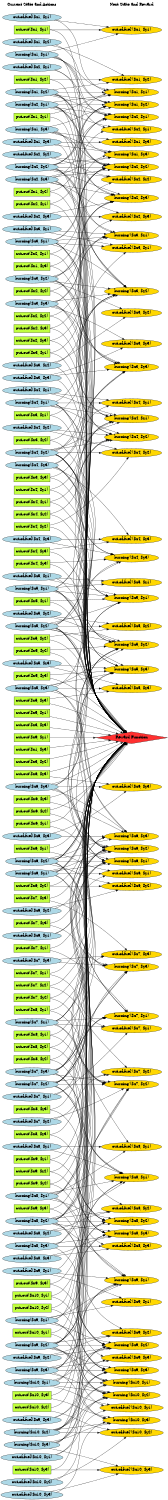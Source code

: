 digraph G {
	graph [bb="0,0,734.36,6546.4",
		fontname=Helvetica,
		fontsize=16,
		rankdir=LR,
		ranksep=2.00,
		ratio=auto,
		size="7.5,10"
	];
	node [fontsize=16,
		label="\N"
	];
	{
		graph [rank=same];
		"put-out($x1, $y1)"	[color=black,
			fillcolor=olivedrab1,
			height=0.5,
			pos="137.18,6093.4",
			shape=box,
			style=filled,
			width=2.2083];
		"out-of-fuel($x5, $y3)"	[color=black,
			fillcolor=lightblue,
			height=0.51069,
			pos="137.18,4190.4",
			shape=ellipse,
			style=filled,
			width=3.5945];
		"burning($x5, $y1)"	[color=black,
			fillcolor=lightblue,
			height=0.51069,
			pos="137.18,3649.4",
			shape=ellipse,
			style=filled,
			width=3.2213];
		"put-out($x6, $y3)"	[color=black,
			fillcolor=olivedrab1,
			height=0.5,
			pos="137.18,3055.4",
			shape=box,
			style=filled,
			width=2.2083];
		"out-of-fuel($x8, $y2)"	[color=black,
			fillcolor=lightblue,
			height=0.51069,
			pos="137.18,1106.4",
			shape=ellipse,
			style=filled,
			width=3.5945];
		"out-of-fuel($x10, $y1)"	[color=black,
			fillcolor=lightblue,
			height=0.51069,
			pos="137.18,778.38",
			shape=ellipse,
			style=filled,
			width=3.8105];
		"out-of-fuel($x2, $y3)"	[color=black,
			fillcolor=lightblue,
			height=0.51069,
			pos="137.18,5657.4",
			shape=ellipse,
			style=filled,
			width=3.5945];
		"put-out($x9, $y2)"	[color=black,
			fillcolor=olivedrab1,
			height=0.5,
			pos="137.18,1270.4",
			shape=box,
			style=filled,
			width=2.2083];
		"cut-out($x2, $y2)"	[color=black,
			fillcolor=olivedrab1,
			height=0.5,
			pos="137.18,5115.4",
			shape=box,
			style=filled,
			width=2.1944];
		"burning($x4, $y3)"	[color=black,
			fillcolor=lightblue,
			height=0.51069,
			pos="137.18,4788.4",
			shape=ellipse,
			style=filled,
			width=3.2213];
		"put-out($x3, $y3)"	[color=black,
			fillcolor=olivedrab1,
			height=0.5,
			pos="137.18,4406.4",
			shape=box,
			style=filled,
			width=2.2083];
		"burning($x2, $y1)"	[color=black,
			fillcolor=lightblue,
			height=0.51069,
			pos="137.18,6039.4",
			shape=ellipse,
			style=filled,
			width=3.2213];
		"cut-out($x5, $y2)"	[color=black,
			fillcolor=olivedrab1,
			height=0.5,
			pos="137.18,3866.4",
			shape=box,
			style=filled,
			width=2.1944];
		"burning($x7, $y3)"	[color=black,
			fillcolor=lightblue,
			height=0.51069,
			pos="137.18,1811.4",
			shape=ellipse,
			style=filled,
			width=3.2213];
		"put-out($x7, $y1)"	[color=black,
			fillcolor=olivedrab1,
			height=0.5,
			pos="137.18,2460.4",
			shape=box,
			style=filled,
			width=2.2083];
		"cut-out($x4, $y3)"	[color=black,
			fillcolor=olivedrab1,
			height=0.5,
			pos="137.18,4352.4",
			shape=box,
			style=filled,
			width=2.1944];
		"burning($x5, $y2)"	[color=black,
			fillcolor=lightblue,
			height=0.51069,
			pos="137.18,3812.4",
			shape=ellipse,
			style=filled,
			width=3.2213];
		"put-out($x6, $y2)"	[color=black,
			fillcolor=olivedrab1,
			height=0.5,
			pos="137.18,3001.4",
			shape=box,
			style=filled,
			width=2.2083];
		"burning($x1, $y3)"	[color=black,
			fillcolor=lightblue,
			height=0.51069,
			pos="137.18,5984.4",
			shape=ellipse,
			style=filled,
			width=3.2213];
		"cut-out($x8, $y2)"	[color=black,
			fillcolor=olivedrab1,
			height=0.5,
			pos="137.18,1973.4",
			shape=box,
			style=filled,
			width=2.1944];
		"cut-out($x7, $y3)"	[color=black,
			fillcolor=olivedrab1,
			height=0.5,
			pos="137.18,2568.4",
			shape=box,
			style=filled,
			width=2.1944];
		"cut-out($x8, $y1)"	[color=black,
			fillcolor=olivedrab1,
			height=0.5,
			pos="137.18,2135.4",
			shape=box,
			style=filled,
			width=2.1944];
		"put-out($x4, $y1)"	[color=black,
			fillcolor=olivedrab1,
			height=0.5,
			pos="137.18,4136.4",
			shape=box,
			style=filled,
			width=2.2083];
		"out-of-fuel($x8, $y1)"	[color=black,
			fillcolor=lightblue,
			height=0.51069,
			pos="137.18,1324.4",
			shape=ellipse,
			style=filled,
			width=3.5945];
		"put-out($x3, $y2)"	[color=black,
			fillcolor=olivedrab1,
			height=0.5,
			pos="137.18,4514.4",
			shape=box,
			style=filled,
			width=2.2083];
		"put-out($x9, $y3)"	[color=black,
			fillcolor=olivedrab1,
			height=0.5,
			pos="137.18,887.38",
			shape=box,
			style=filled,
			width=2.2083];
		"cut-out($x2, $y1)"	[color=black,
			fillcolor=olivedrab1,
			height=0.5,
			pos="137.18,5875.4",
			shape=box,
			style=filled,
			width=2.1944];
		"burning($x2, $y2)"	[color=black,
			fillcolor=lightblue,
			height=0.51069,
			pos="137.18,5929.4",
			shape=ellipse,
			style=filled,
			width=3.2213];
		"cut-out($x5, $y1)"	[color=black,
			fillcolor=olivedrab1,
			height=0.5,
			pos="137.18,3433.4",
			shape=box,
			style=filled,
			width=2.1944];
		"burning($x10, $y2)"	[color=black,
			fillcolor=lightblue,
			height=0.51069,
			pos="137.18,291.38",
			shape=ellipse,
			style=filled,
			width=3.4373];
		"put-out($x1, $y3)"	[color=black,
			fillcolor=olivedrab1,
			height=0.5,
			pos="137.18,5385.4",
			shape=box,
			style=filled,
			width=2.2083];
		"burning($x1, $y2)"	[color=black,
			fillcolor=lightblue,
			height=0.51069,
			pos="137.18,6201.4",
			shape=ellipse,
			style=filled,
			width=3.2213];
		"put-out($x7, $y2)"	[color=black,
			fillcolor=olivedrab1,
			height=0.5,
			pos="137.18,2189.4",
			shape=box,
			style=filled,
			width=2.2083];
		"Current State and Actions"	[color=black,
			fillcolor=white,
			height=0.5,
			pos="137.18,6528.4",
			shape=plaintext,
			style=bold,
			width=3.2361];
		"cut-out($x10, $y1)"	[color=black,
			fillcolor=olivedrab1,
			height=0.5,
			pos="137.18,1648.4",
			shape=box,
			style=filled,
			width=2.3333];
		"burning($x5, $y3)"	[color=black,
			fillcolor=lightblue,
			height=0.51069,
			pos="137.18,3757.4",
			shape=ellipse,
			style=filled,
			width=3.2213];
		"cut-out($x7, $y2)"	[color=black,
			fillcolor=olivedrab1,
			height=0.5,
			pos="137.18,2243.4",
			shape=box,
			style=filled,
			width=2.1944];
		"out-of-fuel($x7, $y3)"	[color=black,
			fillcolor=lightblue,
			height=0.51069,
			pos="137.18,2297.4",
			shape=ellipse,
			style=filled,
			width=3.5945];
		"out-of-fuel($x9, $y1)"	[color=black,
			fillcolor=lightblue,
			height=0.51069,
			pos="137.18,941.38",
			shape=ellipse,
			style=filled,
			width=3.5945];
		"put-out($x10, $y3)"	[color=black,
			fillcolor=olivedrab1,
			height=0.5,
			pos="137.18,508.38",
			shape=box,
			style=filled,
			width=2.3611];
		"out-of-fuel($x2, $y1)"	[color=black,
			fillcolor=lightblue,
			height=0.51069,
			pos="137.18,6311.4",
			shape=ellipse,
			style=filled,
			width=3.5945];
		"put-out($x8, $y3)"	[color=black,
			fillcolor=olivedrab1,
			height=0.5,
			pos="137.18,1865.4",
			shape=box,
			style=filled,
			width=2.2083];
		"cut-out($x6, $y1)"	[color=black,
			fillcolor=olivedrab1,
			height=0.5,
			pos="137.18,2839.4",
			shape=box,
			style=filled,
			width=2.1944];
		"burning($x8, $y2)"	[color=black,
			fillcolor=lightblue,
			height=0.51069,
			pos="137.18,1161.4",
			shape=ellipse,
			style=filled,
			width=3.2213];
		"put-out($x3, $y1)"	[color=black,
			fillcolor=olivedrab1,
			height=0.5,
			pos="137.18,5007.4",
			shape=box,
			style=filled,
			width=2.2083];
		"out-of-fuel($x3, $y2)"	[color=black,
			fillcolor=lightblue,
			height=0.51069,
			pos="137.18,4953.4",
			shape=ellipse,
			style=filled,
			width=3.5945];
		"burning($x7, $y1)"	[color=black,
			fillcolor=lightblue,
			height=0.51069,
			pos="137.18,2081.4",
			shape=ellipse,
			style=filled,
			width=3.2213];
		"put-out($x1, $y2)"	[color=black,
			fillcolor=olivedrab1,
			height=0.5,
			pos="137.18,5821.4",
			shape=box,
			style=filled,
			width=2.2083];
		"burning($x1, $y1)"	[color=black,
			fillcolor=lightblue,
			height=0.51069,
			pos="137.18,6256.4",
			shape=ellipse,
			style=filled,
			width=3.2213];
		"put-out($x7, $y3)"	[color=black,
			fillcolor=olivedrab1,
			height=0.5,
			pos="137.18,2514.4",
			shape=box,
			style=filled,
			width=2.2083];
		"burning($x6, $y3)"	[color=black,
			fillcolor=lightblue,
			height=0.51069,
			pos="137.18,3109.4",
			shape=ellipse,
			style=filled,
			width=3.2213];
		"burning($x8, $y1)"	[color=black,
			fillcolor=lightblue,
			height=0.51069,
			pos="137.18,1216.4",
			shape=ellipse,
			style=filled,
			width=3.2213];
		"put-out($x2, $y1)"	[color=black,
			fillcolor=olivedrab1,
			height=0.5,
			pos="137.18,5493.4",
			shape=box,
			style=filled,
			width=2.2083];
		"out-of-fuel($x1, $y3)"	[color=black,
			fillcolor=lightblue,
			height=0.51069,
			pos="137.18,5767.4",
			shape=ellipse,
			style=filled,
			width=3.5945];
		"cut-out($x10, $y2)"	[color=black,
			fillcolor=olivedrab1,
			height=0.5,
			pos="137.18,345.38",
			shape=box,
			style=filled,
			width=2.3333];
		"burning($x10, $y3)"	[color=black,
			fillcolor=lightblue,
			height=0.51069,
			pos="137.18,236.38",
			shape=ellipse,
			style=filled,
			width=3.4373];
		"out-of-fuel($x2, $y2)"	[color=black,
			fillcolor=lightblue,
			height=0.51069,
			pos="137.18,5712.4",
			shape=ellipse,
			style=filled,
			width=3.5945];
		"out-of-fuel($x8, $y3)"	[color=black,
			fillcolor=lightblue,
			height=0.51069,
			pos="137.18,996.38",
			shape=ellipse,
			style=filled,
			width=3.5945];
		"cut-out($x7, $y1)"	[color=black,
			fillcolor=olivedrab1,
			height=0.5,
			pos="137.18,2406.4",
			shape=box,
			style=filled,
			width=2.1944];
		"out-of-fuel($x9, $y2)"	[color=black,
			fillcolor=lightblue,
			height=0.51069,
			pos="137.18,454.38",
			shape=ellipse,
			style=filled,
			width=3.5945];
		"put-out($x10, $y2)"	[color=black,
			fillcolor=olivedrab1,
			height=0.5,
			pos="137.18,724.38",
			shape=box,
			style=filled,
			width=2.3611];
		"put-out($x9, $y1)"	[color=black,
			fillcolor=olivedrab1,
			height=0.5,
			pos="137.18,1594.4",
			shape=box,
			style=filled,
			width=2.2083];
		"cut-out($x5, $y3)"	[color=black,
			fillcolor=olivedrab1,
			height=0.5,
			pos="137.18,3920.4",
			shape=box,
			style=filled,
			width=2.1944];
		"cut-out($x6, $y2)"	[color=black,
			fillcolor=olivedrab1,
			height=0.5,
			pos="137.18,2676.4",
			shape=box,
			style=filled,
			width=2.1944];
		"put-out($x8, $y2)"	[color=black,
			fillcolor=olivedrab1,
			height=0.5,
			pos="137.18,1919.4",
			shape=box,
			style=filled,
			width=2.2083];
		"out-of-fuel($x3, $y1)"	[color=black,
			fillcolor=lightblue,
			height=0.51069,
			pos="137.18,5547.4",
			shape=ellipse,
			style=filled,
			width=3.5945];
		"burning($x7, $y2)"	[color=black,
			fillcolor=lightblue,
			height=0.51069,
			pos="137.18,1756.4",
			shape=ellipse,
			style=filled,
			width=3.2213];
		"cut-out($x10, $y3)"	[color=black,
			fillcolor=olivedrab1,
			height=0.5,
			pos="137.18,127.38",
			shape=box,
			style=filled,
			width=2.3333];
		"out-of-fuel($x4, $y2)"	[color=black,
			fillcolor=lightblue,
			height=0.51069,
			pos="137.18,4733.4",
			shape=ellipse,
			style=filled,
			width=3.5945];
		"burning($x6, $y2)"	[color=black,
			fillcolor=lightblue,
			height=0.51069,
			pos="137.18,2785.4",
			shape=ellipse,
			style=filled,
			width=3.2213];
		"put-out($x5, $y2)"	[color=black,
			fillcolor=olivedrab1,
			height=0.5,
			pos="137.18,3595.4",
			shape=box,
			style=filled,
			width=2.2083];
		"cut-out($x3, $y3)"	[color=black,
			fillcolor=olivedrab1,
			height=0.5,
			pos="137.18,3379.4",
			shape=box,
			style=filled,
			width=2.1944];
		"put-out($x2, $y2)"	[color=black,
			fillcolor=olivedrab1,
			height=0.5,
			pos="137.18,5277.4",
			shape=box,
			style=filled,
			width=2.2083];
		"burning($x9, $y1)"	[color=black,
			fillcolor=lightblue,
			height=0.51069,
			pos="137.18,833.38",
			shape=ellipse,
			style=filled,
			width=3.2213];
		"out-of-fuel($x1, $y2)"	[color=black,
			fillcolor=lightblue,
			height=0.51069,
			pos="137.18,6366.4",
			shape=ellipse,
			style=filled,
			width=3.5945];
		"put-out($x10, $y1)"	[color=black,
			fillcolor=olivedrab1,
			height=0.5,
			pos="137.18,1486.4",
			shape=box,
			style=filled,
			width=2.3611];
		"burning($x3, $y2)"	[color=black,
			fillcolor=lightblue,
			height=0.51069,
			pos="137.18,5331.4",
			shape=ellipse,
			style=filled,
			width=3.2213];
		"out-of-fuel($x9, $y3)"	[color=black,
			fillcolor=lightblue,
			height=0.51069,
			pos="137.18,181.38",
			shape=ellipse,
			style=filled,
			width=3.5945];
		"cut-out($x9, $y1)"	[color=black,
			fillcolor=olivedrab1,
			height=0.5,
			pos="137.18,3325.4",
			shape=box,
			style=filled,
			width=2.1944];
		"cut-out($x6, $y3)"	[color=black,
			fillcolor=olivedrab1,
			height=0.5,
			pos="137.18,3163.4",
			shape=box,
			style=filled,
			width=2.1944];
		"out-of-fuel($x7, $y1)"	[color=black,
			fillcolor=lightblue,
			height=0.51069,
			pos="137.18,1540.4",
			shape=ellipse,
			style=filled,
			width=3.5945];
		"put-out($x8, $y1)"	[color=black,
			fillcolor=olivedrab1,
			height=0.5,
			pos="137.18,2027.4",
			shape=box,
			style=filled,
			width=2.2083];
		"cut-out($x1, $y1)"	[color=black,
			fillcolor=olivedrab1,
			height=0.5,
			pos="137.18,6420.4",
			shape=box,
			style=filled,
			width=2.1944];
		"burning($x10, $y1)"	[color=black,
			fillcolor=lightblue,
			height=0.51069,
			pos="137.18,670.38",
			shape=ellipse,
			style=filled,
			width=3.4373];
		"burning($x6, $y1)"	[color=black,
			fillcolor=lightblue,
			height=0.51069,
			pos="137.18,2730.4",
			shape=ellipse,
			style=filled,
			width=3.2213];
		"out-of-fuel($x4, $y1)"	[color=black,
			fillcolor=lightblue,
			height=0.51069,
			pos="137.18,4678.4",
			shape=ellipse,
			style=filled,
			width=3.5945];
		"put-out($x2, $y3)"	[color=black,
			fillcolor=olivedrab1,
			height=0.5,
			pos="137.18,5169.4",
			shape=box,
			style=filled,
			width=2.2083];
		"put-out($x5, $y3)"	[color=black,
			fillcolor=olivedrab1,
			height=0.5,
			pos="137.18,3703.4",
			shape=box,
			style=filled,
			width=2.2083];
		"out-of-fuel($x6, $y3)"	[color=black,
			fillcolor=lightblue,
			height=0.51069,
			pos="137.18,2893.4",
			shape=ellipse,
			style=filled,
			width=3.5945];
		"burning($x9, $y2)"	[color=black,
			fillcolor=lightblue,
			height=0.51069,
			pos="137.18,562.38",
			shape=ellipse,
			style=filled,
			width=3.2213];
		"out-of-fuel($x1, $y1)"	[color=black,
			fillcolor=lightblue,
			height=0.51069,
			pos="137.18,6474.4",
			shape=ellipse,
			style=filled,
			width=3.5945];
		"burning($x3, $y1)"	[color=black,
			fillcolor=lightblue,
			height=0.51069,
			pos="137.18,5439.4",
			shape=ellipse,
			style=filled,
			width=3.2213];
		"out-of-fuel($x3, $y3)"	[color=black,
			fillcolor=lightblue,
			height=0.51069,
			pos="137.18,4898.4",
			shape=ellipse,
			style=filled,
			width=3.5945];
		"burning($x8, $y3)"	[color=black,
			fillcolor=lightblue,
			height=0.51069,
			pos="137.18,1051.4",
			shape=ellipse,
			style=filled,
			width=3.2213];
		"out-of-fuel($x7, $y2)"	[color=black,
			fillcolor=lightblue,
			height=0.51069,
			pos="137.18,1432.4",
			shape=ellipse,
			style=filled,
			width=3.5945];
		"cut-out($x1, $y2)"	[color=black,
			fillcolor=olivedrab1,
			height=0.5,
			pos="137.18,6147.4",
			shape=box,
			style=filled,
			width=2.1944];
		"out-of-fuel($x5, $y1)"	[color=black,
			fillcolor=lightblue,
			height=0.51069,
			pos="137.18,3541.4",
			shape=ellipse,
			style=filled,
			width=3.5945];
		"cut-out($x4, $y2)"	[color=black,
			fillcolor=olivedrab1,
			height=0.5,
			pos="137.18,4298.4",
			shape=box,
			style=filled,
			width=2.1944];
		"cut-out($x3, $y1)"	[color=black,
			fillcolor=olivedrab1,
			height=0.5,
			pos="137.18,4460.4",
			shape=box,
			style=filled,
			width=2.1944];
		"out-of-fuel($x6, $y2)"	[color=black,
			fillcolor=lightblue,
			height=0.51069,
			pos="137.18,2352.4",
			shape=ellipse,
			style=filled,
			width=3.5945];
		"cut-out($x8, $y3)"	[color=black,
			fillcolor=olivedrab1,
			height=0.5,
			pos="137.18,1702.4",
			shape=box,
			style=filled,
			width=2.1944];
		"put-out($x6, $y1)"	[color=black,
			fillcolor=olivedrab1,
			height=0.5,
			pos="137.18,2947.4",
			shape=box,
			style=filled,
			width=2.2083];
		"cut-out($x1, $y3)"	[color=black,
			fillcolor=olivedrab1,
			height=0.5,
			pos="137.18,3271.4",
			shape=box,
			style=filled,
			width=2.1944];
		"put-out($x4, $y2)"	[color=black,
			fillcolor=olivedrab1,
			height=0.5,
			pos="137.18,4244.4",
			shape=box,
			style=filled,
			width=2.2083];
		"burning($x4, $y1)"	[color=black,
			fillcolor=lightblue,
			height=0.51069,
			pos="137.18,4568.4",
			shape=ellipse,
			style=filled,
			width=3.2213];
		"burning($x9, $y3)"	[color=black,
			fillcolor=lightblue,
			height=0.51069,
			pos="137.18,399.38",
			shape=ellipse,
			style=filled,
			width=3.2213];
		"out-of-fuel($x10, $y3)"	[color=black,
			fillcolor=lightblue,
			height=0.51069,
			pos="137.18,18.385",
			shape=ellipse,
			style=filled,
			width=3.8105];
		"burning($x2, $y3)"	[color=black,
			fillcolor=lightblue,
			height=0.51069,
			pos="137.18,5602.4",
			shape=ellipse,
			style=filled,
			width=3.2213];
		"out-of-fuel($x5, $y2)"	[color=black,
			fillcolor=lightblue,
			height=0.51069,
			pos="137.18,3974.4",
			shape=ellipse,
			style=filled,
			width=3.5945];
		"out-of-fuel($x4, $y3)"	[color=black,
			fillcolor=lightblue,
			height=0.51069,
			pos="137.18,4843.4",
			shape=ellipse,
			style=filled,
			width=3.5945];
		"out-of-fuel($x6, $y1)"	[color=black,
			fillcolor=lightblue,
			height=0.51069,
			pos="137.18,2622.4",
			shape=ellipse,
			style=filled,
			width=3.5945];
		"cut-out($x4, $y1)"	[color=black,
			fillcolor=olivedrab1,
			height=0.5,
			pos="137.18,4082.4",
			shape=box,
			style=filled,
			width=2.1944];
		"cut-out($x9, $y3)"	[color=black,
			fillcolor=olivedrab1,
			height=0.5,
			pos="137.18,616.38",
			shape=box,
			style=filled,
			width=2.1944];
		"cut-out($x3, $y2)"	[color=black,
			fillcolor=olivedrab1,
			height=0.5,
			pos="137.18,3217.4",
			shape=box,
			style=filled,
			width=2.1944];
		"put-out($x5, $y1)"	[color=black,
			fillcolor=olivedrab1,
			height=0.5,
			pos="137.18,3487.4",
			shape=box,
			style=filled,
			width=2.2083];
		"burning($x3, $y3)"	[color=black,
			fillcolor=lightblue,
			height=0.51069,
			pos="137.18,5223.4",
			shape=ellipse,
			style=filled,
			width=3.2213];
		"out-of-fuel($x10, $y2)"	[color=black,
			fillcolor=lightblue,
			height=0.51069,
			pos="137.18,73.385",
			shape=ellipse,
			style=filled,
			width=3.8105];
		"cut-out($x2, $y3)"	[color=black,
			fillcolor=olivedrab1,
			height=0.5,
			pos="137.18,5061.4",
			shape=box,
			style=filled,
			width=2.1944];
		"burning($x4, $y2)"	[color=black,
			fillcolor=lightblue,
			height=0.51069,
			pos="137.18,4623.4",
			shape=ellipse,
			style=filled,
			width=3.2213];
		"cut-out($x9, $y2)"	[color=black,
			fillcolor=olivedrab1,
			height=0.5,
			pos="137.18,1378.4",
			shape=box,
			style=filled,
			width=2.1944];
		"put-out($x4, $y3)"	[color=black,
			fillcolor=olivedrab1,
			height=0.5,
			pos="137.18,4028.4",
			shape=box,
			style=filled,
			width=2.2083];
	}
	{
		graph [rank=same];
		"burning'($x6, $y3)"	[color=black,
			fillcolor=gold1,
			height=0.51069,
			pos="576.36,2975.4",
			shape=ellipse,
			style=filled,
			width=3.3195];
		"out-of-fuel'($x3, $y1)"	[color=black,
			fillcolor=gold1,
			height=0.51069,
			pos="576.36,5276.4",
			shape=ellipse,
			style=filled,
			width=3.6927];
		"burning'($x1, $y1)"	[color=black,
			fillcolor=gold1,
			height=0.51069,
			pos="576.36,6120.4",
			shape=ellipse,
			style=filled,
			width=3.3195];
		"out-of-fuel'($x8, $y3)"	[color=black,
			fillcolor=gold1,
			height=0.51069,
			pos="576.36,1051.4",
			shape=ellipse,
			style=filled,
			width=3.6927];
		"burning'($x4, $y1)"	[color=black,
			fillcolor=gold1,
			height=0.51069,
			pos="576.36,4568.4",
			shape=ellipse,
			style=filled,
			width=3.3195];
		"out-of-fuel'($x5, $y3)"	[color=black,
			fillcolor=gold1,
			height=0.51069,
			pos="576.36,3920.4",
			shape=ellipse,
			style=filled,
			width=3.6927];
		"burning'($x9, $y3)"	[color=black,
			fillcolor=gold1,
			height=0.51069,
			pos="576.36,509.38",
			shape=ellipse,
			style=filled,
			width=3.3195];
		"out-of-fuel'($x6, $y1)"	[color=black,
			fillcolor=gold1,
			height=0.51069,
			pos="576.36,2730.4",
			shape=ellipse,
			style=filled,
			width=3.6927];
		"burning'($x3, $y3)"	[color=black,
			fillcolor=gold1,
			height=0.51069,
			pos="576.36,5086.4",
			shape=ellipse,
			style=filled,
			width=3.3195];
		"Next State and Reward"	[color=black,
			fillcolor=white,
			height=0.5,
			pos="576.36,6528.4",
			shape=plaintext,
			style=bold,
			width=2.9167];
		"burning'($x6, $y2)"	[color=black,
			fillcolor=gold1,
			height=0.51069,
			pos="576.36,2840.4",
			shape=ellipse,
			style=filled,
			width=3.3195];
		"burning'($x7, $y1)"	[color=black,
			fillcolor=gold1,
			height=0.51069,
			pos="576.36,2108.4",
			shape=ellipse,
			style=filled,
			width=3.3195];
		"out-of-fuel'($x8, $y2)"	[color=black,
			fillcolor=gold1,
			height=0.51069,
			pos="576.36,1216.4",
			shape=ellipse,
			style=filled,
			width=3.6927];
		"out-of-fuel'($x5, $y2)"	[color=black,
			fillcolor=gold1,
			height=0.51069,
			pos="576.36,3865.4",
			shape=ellipse,
			style=filled,
			width=3.6927];
		"out-of-fuel'($x9, $y1)"	[color=black,
			fillcolor=gold1,
			height=0.51069,
			pos="576.36,941.38",
			shape=ellipse,
			style=filled,
			width=3.6927];
		"burning'($x3, $y2)"	[color=black,
			fillcolor=gold1,
			height=0.51069,
			pos="576.36,5331.4",
			shape=ellipse,
			style=filled,
			width=3.3195];
		"burning'($x9, $y2)"	[color=black,
			fillcolor=gold1,
			height=0.51069,
			pos="576.36,564.38",
			shape=ellipse,
			style=filled,
			width=3.3195];
		"burning'($x10, $y1)"	[color=black,
			fillcolor=gold1,
			height=0.51069,
			pos="576.36,725.38",
			shape=ellipse,
			style=filled,
			width=3.5159];
		"burning'($x6, $y1)"	[color=black,
			fillcolor=gold1,
			height=0.51069,
			pos="576.36,2785.4",
			shape=ellipse,
			style=filled,
			width=3.3195];
		"out-of-fuel'($x8, $y1)"	[color=black,
			fillcolor=gold1,
			height=0.51069,
			pos="576.36,1326.4",
			shape=ellipse,
			style=filled,
			width=3.6927];
		"burning'($x4, $y3)"	[color=black,
			fillcolor=gold1,
			height=0.51069,
			pos="576.36,4243.4",
			shape=ellipse,
			style=filled,
			width=3.3195];
		"out-of-fuel'($x10, $y2)"	[color=black,
			fillcolor=gold1,
			height=0.51069,
			pos="576.36,289.38",
			shape=ellipse,
			style=filled,
			width=3.8891];
		"out-of-fuel'($x1, $y1)"	[color=black,
			fillcolor=gold1,
			height=0.51069,
			pos="576.36,6420.4",
			shape=ellipse,
			style=filled,
			width=3.6927];
		"out-of-fuel'($x6, $y3)"	[color=black,
			fillcolor=gold1,
			height=0.51069,
			pos="576.36,3109.4",
			shape=ellipse,
			style=filled,
			width=3.6927];
		"burning'($x10, $y2)"	[color=black,
			fillcolor=gold1,
			height=0.51069,
			pos="576.36,454.38",
			shape=ellipse,
			style=filled,
			width=3.5159];
		"burning'($x5, $y1)"	[color=black,
			fillcolor=gold1,
			height=0.51069,
			pos="576.36,3558.4",
			shape=ellipse,
			style=filled,
			width=3.3195];
		"burning'($x4, $y2)"	[color=black,
			fillcolor=gold1,
			height=0.51069,
			pos="576.36,4623.4",
			shape=ellipse,
			style=filled,
			width=3.3195];
		"out-of-fuel'($x10, $y3)"	[color=black,
			fillcolor=gold1,
			height=0.51069,
			pos="576.36,127.38",
			shape=ellipse,
			style=filled,
			width=3.8891];
		"out-of-fuel'($x6, $y2)"	[color=black,
			fillcolor=gold1,
			height=0.51069,
			pos="576.36,2675.4",
			shape=ellipse,
			style=filled,
			width=3.6927];
		"burning'($x10, $y3)"	[color=black,
			fillcolor=gold1,
			height=0.51069,
			pos="576.36,344.38",
			shape=ellipse,
			style=filled,
			width=3.5159];
		"out-of-fuel'($x7, $y1)"	[color=black,
			fillcolor=gold1,
			height=0.51069,
			pos="576.36,2053.4",
			shape=ellipse,
			style=filled,
			width=3.6927];
		"burning'($x5, $y2)"	[color=black,
			fillcolor=gold1,
			height=0.51069,
			pos="576.36,3706.4",
			shape=ellipse,
			style=filled,
			width=3.3195];
		"out-of-fuel'($x4, $y2)"	[color=black,
			fillcolor=gold1,
			height=0.51069,
			pos="576.36,4678.4",
			shape=ellipse,
			style=filled,
			width=3.6927];
		"burning'($x8, $y1)"	[color=black,
			fillcolor=gold1,
			height=0.51069,
			pos="576.36,1271.4",
			shape=ellipse,
			style=filled,
			width=3.3195];
		"out-of-fuel'($x1, $y3)"	[color=black,
			fillcolor=gold1,
			height=0.51069,
			pos="576.36,5861.4",
			shape=ellipse,
			style=filled,
			width=3.6927];
		"Reward Function"	[color=black,
			fillcolor=firebrick1,
			height=0.72222,
			pos="576.36,3325.4",
			shape=diamond,
			style=filled,
			width=4.3889];
		"burning'($x2, $y2)"	[color=black,
			fillcolor=gold1,
			height=0.51069,
			pos="576.36,5712.4",
			shape=ellipse,
			style=filled,
			width=3.3195];
		"out-of-fuel'($x7, $y2)"	[color=black,
			fillcolor=gold1,
			height=0.51069,
			pos="576.36,1811.4",
			shape=ellipse,
			style=filled,
			width=3.6927];
		"out-of-fuel'($x4, $y3)"	[color=black,
			fillcolor=gold1,
			height=0.51069,
			pos="576.36,4788.4",
			shape=ellipse,
			style=filled,
			width=3.6927];
		"out-of-fuel'($x1, $y2)"	[color=black,
			fillcolor=gold1,
			height=0.51069,
			pos="576.36,6201.4",
			shape=ellipse,
			style=filled,
			width=3.6927];
		"burning'($x5, $y3)"	[color=black,
			fillcolor=gold1,
			height=0.51069,
			pos="576.36,3767.4",
			shape=ellipse,
			style=filled,
			width=3.3195];
		"out-of-fuel'($x10, $y1)"	[color=black,
			fillcolor=gold1,
			height=0.51069,
			pos="576.36,886.38",
			shape=ellipse,
			style=filled,
			width=3.8891];
		"burning'($x2, $y3)"	[color=black,
			fillcolor=gold1,
			height=0.51069,
			pos="576.36,5657.4",
			shape=ellipse,
			style=filled,
			width=3.3195];
		"out-of-fuel'($x2, $y1)"	[color=black,
			fillcolor=gold1,
			height=0.51069,
			pos="576.36,6052.4",
			shape=ellipse,
			style=filled,
			width=3.6927];
		"out-of-fuel'($x7, $y3)"	[color=black,
			fillcolor=gold1,
			height=0.51069,
			pos="576.36,2325.4",
			shape=ellipse,
			style=filled,
			width=3.6927];
		"out-of-fuel'($x9, $y2)"	[color=black,
			fillcolor=gold1,
			height=0.51069,
			pos="576.36,619.38",
			shape=ellipse,
			style=filled,
			width=3.6927];
		"out-of-fuel'($x3, $y3)"	[color=black,
			fillcolor=gold1,
			height=0.51069,
			pos="576.36,4925.4",
			shape=ellipse,
			style=filled,
			width=3.6927];
		"burning'($x1, $y3)"	[color=black,
			fillcolor=gold1,
			height=0.51069,
			pos="576.36,5786.4",
			shape=ellipse,
			style=filled,
			width=3.3195];
		"out-of-fuel'($x5, $y1)"	[color=black,
			fillcolor=gold1,
			height=0.51069,
			pos="576.36,3638.4",
			shape=ellipse,
			style=filled,
			width=3.6927];
		"burning'($x9, $y1)"	[color=black,
			fillcolor=gold1,
			height=0.51069,
			pos="576.36,831.38",
			shape=ellipse,
			style=filled,
			width=3.3195];
		"burning'($x8, $y3)"	[color=black,
			fillcolor=gold1,
			height=0.51069,
			pos="576.36,1106.4",
			shape=ellipse,
			style=filled,
			width=3.3195];
		"burning'($x3, $y1)"	[color=black,
			fillcolor=gold1,
			height=0.51069,
			pos="576.36,5439.4",
			shape=ellipse,
			style=filled,
			width=3.3195];
		"burning'($x7, $y2)"	[color=black,
			fillcolor=gold1,
			height=0.51069,
			pos="576.36,1756.4",
			shape=ellipse,
			style=filled,
			width=3.3195];
		"out-of-fuel'($x2, $y2)"	[color=black,
			fillcolor=gold1,
			height=0.51069,
			pos="576.36,5602.4",
			shape=ellipse,
			style=filled,
			width=3.6927];
		"out-of-fuel'($x9, $y3)"	[color=black,
			fillcolor=gold1,
			height=0.51069,
			pos="576.36,399.38",
			shape=ellipse,
			style=filled,
			width=3.6927];
		"out-of-fuel'($x2, $y3)"	[color=black,
			fillcolor=gold1,
			height=0.51069,
			pos="576.36,5547.4",
			shape=ellipse,
			style=filled,
			width=3.6927];
		"out-of-fuel'($x3, $y2)"	[color=black,
			fillcolor=gold1,
			height=0.51069,
			pos="576.36,5168.4",
			shape=ellipse,
			style=filled,
			width=3.6927];
		"burning'($x1, $y2)"	[color=black,
			fillcolor=gold1,
			height=0.51069,
			pos="576.36,5997.4",
			shape=ellipse,
			style=filled,
			width=3.3195];
		"burning'($x8, $y2)"	[color=black,
			fillcolor=gold1,
			height=0.51069,
			pos="576.36,1161.4",
			shape=ellipse,
			style=filled,
			width=3.3195];
		"out-of-fuel'($x4, $y1)"	[color=black,
			fillcolor=gold1,
			height=0.51069,
			pos="576.36,4513.4",
			shape=ellipse,
			style=filled,
			width=3.6927];
		"burning'($x7, $y3)"	[color=black,
			fillcolor=gold1,
			height=0.51069,
			pos="576.36,2270.4",
			shape=ellipse,
			style=filled,
			width=3.3195];
		"burning'($x2, $y1)"	[color=black,
			fillcolor=gold1,
			height=0.51069,
			pos="576.36,5942.4",
			shape=ellipse,
			style=filled,
			width=3.3195];
	}
	"put-out($x1, $y1)" -> "burning'($x1, $y1)"	[color=black,
		pos="e,465.28,6113.6 216.84,6098.2 283.19,6102.3 379.2,6108.3 455.18,6113",
		style=solid];
	"put-out($x1, $y1)" -> "Reward Function"	[pos="e,551,3347.5 217.03,6094.8 238.59,6091.1 259.96,6082.9 274.36,6066.4 459.51,5853.5 320.56,3796 418.36,3531.4 445.03,3459.2 506.17,\
3391.5 543.8,3354.5"];
	"out-of-fuel($x5, $y3)" -> "out-of-fuel'($x5, $y3)"	[color=black,
		pos="e,558.82,3938.9 232.39,4177.9 246.82,4174.2 261.26,4169.5 274.36,4163.4 392.45,4108.2 504.52,3997 551.8,3946.4",
		style=solid];
	"out-of-fuel($x5, $y3)" -> "burning'($x5, $y3)"	[color=black,
		pos="e,514.79,3783.3 244.58,4179.9 255.32,4175.8 265.51,4170.5 274.36,4163.4 397.73,4064.7 307.07,3950.5 418.36,3838.4 442.13,3814.4 \
475.43,3797.8 505.25,3786.7",
		style=solid];
	"burning($x5, $y1)" -> "burning'($x4, $y1)"	[color=black,
		pos="e,459.14,4564.5 243.83,3656.6 255.25,3661.2 265.8,3667.6 274.36,3676.4 545.39,3955.8 144.65,4263.6 418.36,4540.4 427.27,4549.4 438.01,\
4556.1 449.64,4561",
		style=solid];
	"burning($x5, $y1)" -> "burning'($x6, $y2)"	[color=black,
		pos="e,534.64,2857.6 243.12,3641.9 254.72,3637.4 265.52,3631.1 274.36,3622.4 492.55,3407.4 248.1,3203 418.36,2948.4 444.52,2909.3 490.1,\
2880.3 525.43,2862.2",
		style=solid];
	"burning($x5, $y1)" -> "burning'($x6, $y1)"	[color=black,
		pos="e,459.26,2789.3 243.74,3642.1 255.17,3637.5 265.75,3631.2 274.36,3622.4 530.06,3361.6 160.16,3071.7 418.36,2813.4 427.32,2804.4 \
438.09,2797.8 449.74,2792.9",
		style=solid];
	"burning($x5, $y1)" -> "burning'($x5, $y1)"	[color=black,
		pos="e,506.37,3573.3 211.01,3635.1 231.51,3631.1 253.82,3626.6 274.36,3622.4 349.83,3606.9 435.8,3588.5 496.48,3575.5",
		style=solid];
	"burning($x5, $y1)" -> "burning'($x4, $y2)"	[color=black,
		pos="e,459.04,4619.6 244.25,3656.7 255.52,3661.2 265.93,3667.6 274.36,3676.4 560.75,3974.6 129.11,4300 418.36,4595.4 427.22,4604.4 437.94,\
4611.1 449.55,4616.1",
		style=solid];
	"burning($x5, $y1)" -> "burning'($x5, $y2)"	[color=black,
		pos="e,484.61,3694.6 227.18,3661 298.83,3670.3 399.55,3683.5 474.25,3693.2",
		style=solid];
	"burning($x5, $y1)" -> "Reward Function"	[pos="e,559.23,3348.9 231.16,3638.5 246.12,3634.7 261.05,3629.4 274.36,3622.4 400.44,3555.6 508.57,3419 553.34,3357.1"];
	"burning($x5, $y1)" -> "out-of-fuel'($x5, $y1)"	[color=black,
		pos="e,445.19,3641.7 251.9,3646.5 307.86,3645.1 375.85,3643.4 435.02,3641.9",
		style=solid];
	"put-out($x6, $y3)" -> "burning'($x6, $y3)"	[color=black,
		pos="e,498.79,2989.4 216.84,3041 293.46,3027 409.65,3005.7 488.84,2991.2",
		style=solid];
	"put-out($x6, $y3)" -> "Reward Function"	[pos="e,554.9,3302.7 216.94,3064.3 236.3,3068.3 256.56,3074.1 274.36,3082.4 389.22,3136.1 498.38,3242.8 547.77,3295.1"];
	"out-of-fuel($x8, $y2)" -> "out-of-fuel'($x8, $y2)"	[color=black,
		pos="e,484.23,1203 218.62,1120.8 237.06,1124.6 256.5,1129.2 274.36,1134.4 340.03,1153.3 352.44,1170.3 418.36,1188.4 436.24,1193.3 455.51,\
1197.5 474.21,1201.2",
		style=solid];
	"out-of-fuel($x8, $y2)" -> "burning'($x8, $y2)"	[color=black,
		pos="e,483.24,1149.8 234.66,1118.5 305.39,1127.4 401.23,1139.5 473.24,1148.5",
		style=solid];
	"out-of-fuel($x10, $y1)" -> "burning'($x10, $y1)"	[color=black,
		pos="e,478.64,737.11 239.58,766.09 308.21,757.77 398.74,746.8 468.5,738.34",
		style=solid];
	"out-of-fuel($x10, $y1)" -> "out-of-fuel'($x10, $y1)"	[color=black,
		pos="e,483.04,872.62 219.65,793.14 237.78,796.98 256.82,801.44 274.36,806.38 339.85,824.84 352.63,840.79 418.36,858.38 435.93,863.09 \
454.82,867.22 473.2,870.77",
		style=solid];
	"out-of-fuel($x2, $y3)" -> "burning'($x2, $y3)"	[color=black,
		pos="e,456.65,5657.4 266.69,5657.4 323.37,5657.4 389.84,5657.4 446.55,5657.4",
		style=solid];
	"out-of-fuel($x2, $y3)" -> "out-of-fuel'($x2, $y3)"	[color=black,
		pos="e,484.23,5560.7 218.62,5643 237.06,5639.1 256.5,5634.5 274.36,5629.4 340.03,5610.4 352.44,5593.5 418.36,5575.4 436.24,5570.5 455.51,\
5566.2 474.21,5562.6",
		style=solid];
	"put-out($x9, $y2)" -> "burning'($x9, $y2)"	[color=black,
		pos="e,460.07,568.64 216.85,1270.1 237.89,1266.2 259.02,1258.4 274.36,1243.4 486.18,1036.2 204.55,797.56 418.36,592.38 427.58,583.54 \
438.58,576.97 450.42,572.15",
		style=solid];
	"put-out($x9, $y2)" -> "Reward Function"	[pos="e,549.09,3303.6 216.81,1269.1 238.37,1272.8 259.79,1281 274.36,1297.4 546.68,1603.8 264.16,2756.6 418.36,3136.4 445.17,3202.4 503.88,\
3262.8 541.42,3296.7"];
	"cut-out($x2, $y2)" -> "Reward Function"	[pos="e,551.63,3347.4 216.31,5116.6 237.98,5112.9 259.59,5104.8 274.36,5088.4 507.02,4830.3 292.15,3855.1 418.36,3531.4 446.26,3459.8 \
506.85,3392 544.06,3354.8"];
	"cut-out($x2, $y2)" -> "out-of-fuel'($x2, $y2)"	[color=black,
		pos="e,454.72,5594.9 216.23,5116.8 237.14,5120.7 258.35,5128.3 274.36,5142.4 426.19,5276.2 265.24,5442 418.36,5574.4 426.37,5581.3 435.5,\
5586.8 445.23,5591.1",
		style=solid];
	"burning($x4, $y3)" -> "burning'($x3, $y3)"	[color=black,
		pos="e,553.47,5068.3 228.88,4799.7 244.57,4803.7 260.33,4809.1 274.36,4816.4 352.45,4857 352.86,4893.6 418.36,4952.4 461.8,4991.4 513.55,\
5035 545.42,5061.6",
		style=solid];
	"burning($x4, $y3)" -> "burning'($x3, $y2)"	[color=black,
		pos="e,460.76,5326.4 240.81,4796.7 253.15,4801.2 264.76,4807.6 274.36,4816.4 440.57,4969.1 250.15,5152.9 418.36,5303.4 427.88,5311.9 \
439.08,5318.3 451.03,5323",
		style=solid];
	"burning($x4, $y3)" -> "burning'($x4, $y3)"	[color=black,
		pos="e,562.56,4261.9 237.18,4778.9 250.51,4774.6 263.36,4768.7 274.36,4760.4 384.3,4677.7 348.96,4605.2 418.36,4486.4 465.29,4406.1 526.51,\
4314.7 556.76,4270.4",
		style=solid];
	"burning($x4, $y3)" -> "Reward Function"	[pos="e,551.86,3347.5 243.62,4781 255.22,4776.3 265.87,4769.6 274.36,4760.4 460.24,4557.8 315.36,3786.3 418.36,3531.4 447.13,3460.2 507.43,\
3392.2 544.35,3355"];
	"burning($x4, $y3)" -> "out-of-fuel'($x4, $y3)"	[color=black,
		pos="e,443.25,4788.4 253.33,4788.4 308.45,4788.4 374.98,4788.4 433.22,4788.4",
		style=solid];
	"burning($x4, $y3)" -> "burning'($x5, $y3)"	[color=black,
		pos="e,506.71,3782.4 242.95,4780.8 254.73,4776.1 265.61,4769.6 274.36,4760.4 560.53,4460.2 167.19,4168.4 418.36,3838.4 437.64,3813 468.04,\
3796.5 496.98,3785.8",
		style=solid];
	"put-out($x3, $y3)" -> "burning'($x3, $y3)"	[color=black,
		pos="e,545.19,5068.6 216.7,4407.3 237.62,4411.2 258.72,4418.9 274.36,4433.4 449.85,4596.2 289.69,4750.5 418.36,4952.4 448.54,4999.7 500.61,\
5039.3 536.45,5062.9",
		style=solid];
	"put-out($x3, $y3)" -> "Reward Function"	[pos="e,552.34,3347.7 216.97,4406.6 238.15,4402.8 259.32,4394.8 274.36,4379.4 540.93,4105.4 266.08,3882 418.36,3531.4 448.96,3460.9 508.64,\
3392.8 544.96,3355.2"];
	"burning($x2, $y1)" -> "burning'($x1, $y1)"	[color=black,
		pos="e,499.35,6106.3 213.33,6053.3 290.01,6067.5 408.84,6089.5 489.25,6104.4",
		style=solid];
	"burning($x2, $y1)" -> "burning'($x3, $y2)"	[color=black,
		pos="e,518.12,5347.6 241.92,6031.3 253.94,6026.7 265.16,6020.3 274.36,6011.4 471.15,5821 249.36,5627.8 418.36,5412.4 441,5383.5 476.77,\
5363.9 508.44,5351.3",
		style=solid];
	"burning($x2, $y1)" -> "Reward Function"	[pos="e,551.01,3347.5 244.48,6032.3 255.86,6027.5 266.23,6020.8 274.36,6011.4 454.9,5802.6 322.52,3790.2 418.36,3531.4 445.07,3459.2 506.2,\
3391.5 543.82,3354.5"];
	"burning($x2, $y1)" -> "burning'($x2, $y2)"	[color=black,
		pos="e,490.66,5725.3 236.21,6029.8 249.83,6025.5 263.02,6019.6 274.36,6011.4 378.8,5935.7 317.35,5839.6 418.36,5759.4 436.41,5745 458.75,\
5735.1 480.87,5728.1",
		style=solid];
	"burning($x2, $y1)" -> "out-of-fuel'($x2, $y1)"	[color=black,
		pos="e,446.05,6048.5 251.33,6042.7 307.65,6044.4 376.26,6046.5 435.81,6048.2",
		style=solid];
	"burning($x2, $y1)" -> "burning'($x3, $y1)"	[color=black,
		pos="e,519.43,5455.7 240.83,6031.1 253.17,6026.6 264.77,6020.2 274.36,6011.4 441.66,5857.3 273.62,5695.8 418.36,5520.4 441.89,5491.9 \
478.06,5472.3 509.76,5459.5",
		style=solid];
	"burning($x2, $y1)" -> "burning'($x1, $y2)"	[color=black,
		pos="e,474.41,6007.1 236.84,6029.9 304.4,6023.4 394.12,6014.8 464.21,6008.1",
		style=solid];
	"burning($x2, $y1)" -> "burning'($x2, $y1)"	[color=black,
		pos="e,492.34,5955.6 211.9,6025.3 232.21,6021.1 254.2,6016.3 274.36,6011.4 338.99,5995.6 353.52,5985.4 418.36,5970.4 438.97,5965.6 461.26,\
5961.2 482.39,5957.4",
		style=solid];
	"cut-out($x5, $y2)" -> "out-of-fuel'($x5, $y2)"	[color=black,
		pos="e,443.44,3865.7 216.34,3866.2 276.5,3866.1 361.29,3865.9 433.36,3865.7",
		style=solid];
	"cut-out($x5, $y2)" -> "Reward Function"	[pos="e,555.51,3348 216.28,3863.5 236.84,3859.6 257.85,3852.3 274.36,3839.4 393.31,3746.2 340.11,3660.7 418.36,3531.4 458.46,3465.1 515.68,\
3394.8 548.82,3355.8"];
	"burning($x7, $y3)" -> "burning'($x6, $y3)"	[color=black,
		pos="e,532.85,2958.1 244.39,1818.5 255.64,1823.1 266,1829.5 274.36,1838.4 591.51,2174 175.55,2474.6 418.36,2867.4 442.87,2907 487.96,\
2935.8 523.55,2953.6",
		style=solid];
	"burning($x7, $y3)" -> "burning'($x6, $y2)"	[color=black,
		pos="e,458.96,2836.7 244.32,1818.6 255.58,1823.2 265.96,1829.6 274.36,1838.4 576.12,2155.3 113.56,2498.4 418.36,2812.4 427.18,2821.5 \
437.87,2828.2 449.47,2833.1",
		style=solid];
	"burning($x7, $y3)" -> "Reward Function"	[pos="e,549.7,3303.7 244.64,1818.3 255.84,1822.9 266.13,1829.4 274.36,1838.4 470.64,2052.2 304.85,2869.3 418.36,3136.4 446.32,3202.2 504.95,\
3262.8 542.11,3296.9"];
	"burning($x7, $y3)" -> "out-of-fuel'($x7, $y3)"	[color=black,
		pos="e,454.17,2317.9 241.67,1819.4 253.66,1823.8 264.94,1829.9 274.36,1838.4 433.5,1981.2 257.85,2156.1 418.36,2297.4 426.23,2304.3 435.22,\
2309.8 444.81,2314.1",
		style=solid];
	"burning($x7, $y3)" -> "burning'($x8, $y3)"	[color=black,
		pos="e,460.08,1110.6 242.07,1803.4 254.06,1798.8 265.24,1792.4 274.36,1783.4 484.9,1576.1 205.11,1338.9 418.36,1134.4 427.58,1125.5 438.58,\
1119 450.42,1114.2",
		style=solid];
	"burning($x7, $y3)" -> "burning'($x7, $y2)"	[color=black,
		pos="e,483.27,1768 228.5,1800 299.66,1791.1 398.89,1778.6 472.99,1769.3",
		style=solid];
	"burning($x7, $y3)" -> "burning'($x8, $y2)"	[color=black,
		pos="e,460.27,1165.9 241.9,1803.3 253.93,1798.7 265.15,1792.3 274.36,1783.4 469.78,1594.7 220.47,1375.5 418.36,1189.4 427.67,1180.6 438.72,\
1174.1 450.6,1169.3",
		style=solid];
	"burning($x7, $y3)" -> "burning'($x7, $y3)"	[color=black,
		pos="e,548.22,2252.4 239.15,1820.3 251.82,1824.5 263.96,1830.4 274.36,1838.4 390.47,1928 328.88,2019.1 418.36,2135.4 453.23,2180.7 505.36,\
2221.8 539.85,2246.4",
		style=solid];
	"put-out($x7, $y1)" -> "burning'($x7, $y1)"	[color=black,
		pos="e,551.37,2126.4 216.75,2454.7 236.63,2450.7 257.19,2444.1 274.36,2433.4 364.19,2377.2 345.78,2320.6 418.36,2243.4 458.2,2201 510.39,\
2158.3 543.4,2132.6",
		style=solid];
	"put-out($x7, $y1)" -> "Reward Function"	[pos="e,551,3303.5 216.84,2460.7 237.89,2464.6 259.02,2472.4 274.36,2487.4 485.63,2693.9 288.31,2871.1 418.36,3136.4 449.91,3200.8 507.69,\
3262.1 543.67,3296.6"];
	"cut-out($x4, $y3)" -> "Reward Function"	[pos="e,552.44,3347.7 216.51,4352.6 237.8,4348.8 259.14,4340.8 274.36,4325.4 525.88,4069.7 273.65,3859.5 418.36,3531.4 449.35,3461.1 508.9,\
3392.9 545.09,3355.3"];
	"cut-out($x4, $y3)" -> "out-of-fuel'($x4, $y3)"	[color=black,
		pos="e,524.16,4771.4 216.47,4355 237.02,4359 257.99,4366.3 274.36,4379.4 397.99,4478.4 310.36,4589.5 418.36,4705.4 444.66,4733.6 482.77,\
4754.1 514.85,4767.6",
		style=solid];
	"burning($x5, $y2)" -> "burning'($x6, $y3)"	[color=black,
		pos="e,533.85,2992.7 242.2,3804.6 254.18,3799.9 265.31,3793.4 274.36,3784.4 499.52,3559.1 241.83,3347.5 418.36,3082.4 444.2,3043.6 489.38,\
3015 524.66,2997.2",
		style=solid];
	"burning($x5, $y2)" -> "burning'($x4, $y1)"	[color=black,
		pos="e,459.52,4564.2 243.52,3819.9 254.98,3824.4 265.64,3830.7 274.36,3839.4 500.03,4063.5 190.54,4318.4 418.36,4540.4 427.43,4549.2 \
438.28,4555.8 449.98,4560.6",
		style=solid];
	"burning($x5, $y2)" -> "burning'($x6, $y2)"	[color=black,
		pos="e,533.53,2857.7 242.81,3804.7 254.62,3800 265.54,3793.5 274.36,3784.4 536.63,3513.5 215.09,3265.9 418.36,2948.4 443.57,2909 488.81,\
2880.2 524.28,2862.3",
		style=solid];
	"burning($x5, $y2)" -> "out-of-fuel'($x5, $y2)"	[color=black,
		pos="e,475.84,3853.3 229.83,3823.5 298.58,3831.8 392.97,3843.3 465.72,3852.1",
		style=solid];
	"burning($x5, $y2)" -> "burning'($x6, $y1)"	[color=black,
		pos="e,458.96,2789.1 243.35,3804.8 254.99,3800.1 265.73,3793.5 274.36,3784.4 574.16,3467.4 114.41,3126.4 418.36,2813.4 427.19,2804.3 \
437.87,2797.6 449.48,2792.6",
		style=solid];
	"burning($x5, $y2)" -> "burning'($x4, $y3)"	[color=black,
		pos="e,567.51,4224.7 234.98,3822.4 248.85,3826.4 262.43,3831.9 274.36,3839.4 427.6,3936.1 529.96,4140.9 563.42,4215.5",
		style=solid];
	"burning($x5, $y2)" -> "burning'($x5, $y1)"	[color=black,
		pos="e,505.09,3573.2 232.15,3801.8 246.91,3797.7 261.52,3792.1 274.36,3784.4 360.18,3733 335.85,3668 418.36,3611.4 441.29,3595.7 469.28,\
3584.3 495.25,3576.1",
		style=solid];
	"burning($x5, $y2)" -> "burning'($x4, $y2)"	[color=black,
		pos="e,459.38,4619.3 243.64,3819.8 255.08,3824.3 265.7,3830.7 274.36,3839.4 515.31,4082.2 175.08,4354.9 418.36,4595.4 427.37,4604.3 438.18,\
4610.9 449.85,4615.8",
		style=solid];
	"burning($x5, $y2)" -> "burning'($x5, $y2)"	[color=black,
		pos="e,502.37,3720.9 212.68,3798.4 232.79,3794.2 254.48,3789.5 274.36,3784.4 339.2,3767.8 353.6,3757.3 418.36,3740.4 442.31,3734.1 468.53,\
3728.1 492.57,3723",
		style=solid];
	"burning($x5, $y2)" -> "Reward Function"	[pos="e,556.42,3348.1 236.23,3802.8 249.84,3798.5 263.03,3792.6 274.36,3784.4 379.05,3708.4 346.98,3639.3 418.36,3531.4 461.2,3466.6 517.7,\
3395.5 549.92,3356"];
	"burning($x5, $y2)" -> "burning'($x5, $y3)"	[color=black,
		pos="e,476.59,3777.6 234.93,3802.4 303.37,3795.4 395.22,3785.9 466.27,3778.6",
		style=solid];
	"put-out($x6, $y2)" -> "burning'($x6, $y2)"	[color=black,
		pos="e,542.02,2858.2 216.71,2988.9 235.79,2985 255.98,2980.2 274.36,2974.4 369.9,2944.1 475.69,2892.5 532.92,2862.9",
		style=solid];
	"put-out($x6, $y2)" -> "Reward Function"	[pos="e,559.23,3301.9 216.83,3009 236.4,3013 256.79,3019.1 274.36,3028.4 400.44,3095.2 508.57,3231.7 553.34,3293.6"];
	"burning($x1, $y3)" -> "out-of-fuel'($x1, $y3)"	[color=black,
		pos="e,526.54,5878.5 213.06,5970.4 233.07,5966.3 254.62,5961.5 274.36,5956.4 359.64,5934.2 456.54,5902.4 516.82,5881.8",
		style=solid];
	"burning($x1, $y3)" -> "Reward Function"	[pos="e,551.02,3347.6 244.46,5977.3 255.85,5972.5 266.22,5965.8 274.36,5956.4 451.05,5752.3 324.47,3784.4 418.36,3531.4 445.12,3459.3 \
506.24,3391.5 543.83,3354.5"];
	"burning($x1, $y3)" -> "burning'($x2, $y2)"	[color=black,
		pos="e,494.58,5725.9 233.64,5974.1 247.99,5970 262.07,5964.3 274.36,5956.4 365.59,5897.8 329.79,5822 418.36,5759.4 437.98,5745.5 461.73,\
5735.7 484.76,5728.7",
		style=solid];
	"burning($x1, $y3)" -> "burning'($x2, $y3)"	[color=black,
		pos="e,464.62,5664.1 237.14,5974.9 250.48,5970.6 263.34,5964.6 274.36,5956.4 383.55,5874.7 308.1,5765.7 418.36,5685.4 429.34,5677.4 441.89,\
5671.4 454.99,5667",
		style=solid];
	"burning($x1, $y3)" -> "burning'($x1, $y3)"	[color=black,
		pos="e,505.31,5801.3 227.48,5972.7 243.56,5968.7 259.82,5963.5 274.36,5956.4 349.78,5919.7 344.74,5874.6 418.36,5834.4 442.2,5821.4 470.06,\
5811.4 495.63,5804",
		style=solid];
	"burning($x1, $y3)" -> "burning'($x1, $y2)"	[color=black,
		pos="e,458.87,5993.9 251.33,5987.7 311.72,5989.5 386.24,5991.8 448.58,5993.6",
		style=solid];
	"cut-out($x8, $y2)" -> "out-of-fuel'($x8, $y2)"	[color=black,
		pos="e,452.47,1223.1 216.29,1973.3 237.57,1969.5 258.97,1961.7 274.36,1946.4 500.31,1721.9 190.26,1466.7 418.36,1244.4 425.64,1237.3 \
434.07,1231.6 443.17,1227.2",
		style=solid];
	"cut-out($x8, $y2)" -> "Reward Function"	[pos="e,549.85,3303.7 216.33,1972.6 237.87,1976.3 259.4,1984.3 274.36,2000.4 447.92,2186.5 317.01,2903 418.36,3136.4 446.83,3202 505.3,\
3262.7 542.3,3296.8"];
	"cut-out($x7, $y3)" -> "Reward Function"	[pos="e,551.38,3303.3 216.45,2569.1 237.48,2573 258.71,2580.7 274.36,2595.4 455.87,2765.6 304.2,2915.3 418.36,3136.4 451.25,3200.1 508.61,\
3261.6 544.14,3296.3"];
	"cut-out($x7, $y3)" -> "out-of-fuel'($x7, $y3)"	[color=black,
		pos="e,556.41,2343.6 216.26,2558.8 235.74,2554.8 256.22,2549.2 274.36,2541.4 387.23,2492.4 499.46,2396.1 549,2350.4",
		style=solid];
	"cut-out($x8, $y1)" -> "out-of-fuel'($x8, $y1)"	[color=black,
		pos="e,568.1,1344.8 216.22,2133.5 237,2129.5 258.16,2122.1 274.36,2108.4 411.98,1992.1 353.65,1897.6 418.36,1729.4 472.62,1588.4 538.58,\
1420 564.33,1354.5",
		style=solid];
	"cut-out($x8, $y1)" -> "Reward Function"	[pos="e,550.04,3303.6 216.47,2134.8 237.89,2138.6 259.32,2146.6 274.36,2162.4 576.12,2479.3 239.93,2736.8 418.36,3136.4 447.5,3201.7 505.77,\
3262.5 542.54,3296.7"];
	"put-out($x4, $y1)" -> "burning'($x4, $y1)"	[color=black,
		pos="e,462.29,4562.8 216.91,4138.5 237.47,4142.4 258.33,4149.9 274.36,4163.4 411.45,4279 280.16,4426 418.36,4540.4 428.47,4548.8 440.23,\
4555 452.66,4559.6",
		style=solid];
	"put-out($x4, $y1)" -> "Reward Function"	[pos="e,553.31,3347.7 216.95,4135.7 237.87,4131.9 258.91,4124.1 274.36,4109.4 466.04,3926.8 303.75,3770 418.36,3531.4 451.7,3461.9 510.73,\
3393.2 546.13,3355.3"];
	"out-of-fuel($x8, $y1)" -> "out-of-fuel'($x8, $y1)"	[color=black,
		pos="e,443.14,1325.8 266.69,1325 318.87,1325.2 379.36,1325.5 432.88,1325.7",
		style=solid];
	"out-of-fuel($x8, $y1)" -> "burning'($x8, $y1)"	[color=black,
		pos="e,482.07,1282.7 236.29,1312.5 306.35,1304 400.43,1292.6 471.72,1283.9",
		style=solid];
	"put-out($x3, $y2)" -> "burning'($x3, $y2)"	[color=black,
		pos="e,459.36,5327.3 216.79,4514.3 237.96,4518.2 259.17,4526.1 274.36,4541.4 516.98,4786.2 173.4,5060.9 418.36,5303.4 427.36,5312.3 438.17,\
5318.9 449.84,5323.8",
		style=solid];
	"put-out($x3, $y2)" -> "Reward Function"	[pos="e,552.16,3347.6 216.8,4514.8 238.1,4511.1 259.38,4503.1 274.36,4487.4 571.09,4176.6 250.89,3927.1 418.36,3531.4 448.3,3460.6 508.2,\
3392.6 544.74,3355.1"];
	"put-out($x9, $y3)" -> "burning'($x9, $y3)"	[color=black,
		pos="e,463.19,515.49 216.79,884.65 237.23,880.69 258.06,873.39 274.36,860.38 397.21,762.34 294.57,634.24 418.36,537.38 428.78,529.23 \
440.79,523.14 453.43,518.63",
		style=solid];
	"put-out($x9, $y3)" -> "Reward Function"	[pos="e,548.96,3303.6 216.95,886.02 238.51,889.72 259.9,897.89 274.36,914.38 600.59,1286.4 235.31,2676.7 418.36,3136.4 444.73,3202.6 503.57,\
3262.9 541.26,3296.8"];
	"cut-out($x2, $y1)" -> "Reward Function"	[pos="e,551.35,3347.3 216.26,5876.9 238.07,5873.3 259.76,5865.1 274.36,5848.4 444.16,5654.2 328.3,3773.1 418.36,3531.4 445.18,3459.4 506.13,\
3391.7 543.7,3354.7"];
	"cut-out($x2, $y1)" -> "out-of-fuel'($x2, $y1)"	[color=black,
		pos="e,469.53,6041.4 216.36,5883.9 235.94,5887.9 256.45,5893.7 274.36,5902.4 349.91,5938.8 342.45,5988.7 418.36,6024.4 431.28,6030.5 \
445.38,6035.2 459.64,6039",
		style=solid];
	"burning($x2, $y2)" -> "burning'($x1, $y1)"	[color=black,
		pos="e,495.35,6106.8 227.48,5941.1 243.56,5945 259.82,5950.3 274.36,5957.4 349.78,5994.1 343.92,6040.7 418.36,6079.4 439.04,6090.1 462.76,\
6098.2 485.39,6104.2",
		style=solid];
	"burning($x2, $y2)" -> "burning'($x3, $y3)"	[color=black,
		pos="e,490.04,5099.1 243.65,5922 255.09,5917.4 265.7,5911.1 274.36,5902.4 516.7,5657.9 193.87,5402.3 418.36,5141.4 434.41,5122.7 457.19,\
5110.4 480.43,5102.2",
		style=solid];
	"burning($x2, $y2)" -> "burning'($x3, $y2)"	[color=black,
		pos="e,519.82,5347.6 242.16,5921.4 253.99,5917 265.1,5910.8 274.36,5902.4 441.93,5749.3 273.84,5587.4 418.36,5412.4 441.98,5383.8 478.34,\
5364.1 510.12,5351.3",
		style=solid];
	"burning($x2, $y2)" -> "Reward Function"	[pos="e,551.33,3347.3 245.4,5922.7 256.41,5918 266.43,5911.5 274.36,5902.4 447.96,5703.6 326.39,3778.8 418.36,3531.4 445.24,3459.1 506.6,\
3391.2 544.16,3354.2"];
	"burning($x2, $y2)" -> "burning'($x2, $y2)"	[color=black,
		pos="e,500.75,5726.7 231.17,5918.6 246.14,5914.7 261.06,5909.5 274.36,5902.4 353.99,5860 340.83,5805.5 418.36,5759.4 440.49,5746.2 466.59,\
5736.5 491.09,5729.4",
		style=solid];
	"burning($x2, $y2)" -> "burning'($x2, $y3)"	[color=black,
		pos="e,466.66,5664.9 236.07,5919.8 249.63,5915.7 262.84,5910.1 274.36,5902.4 370.52,5838 321.58,5748.9 418.36,5685.4 430,5677.7 443.13,\
5672 456.71,5667.8",
		style=solid];
	"burning($x2, $y2)" -> "burning'($x1, $y3)"	[color=black,
		pos="e,516.15,5802.3 220.39,5916.5 238.39,5912.7 257.19,5908 274.36,5902.4 341.58,5880.2 352.34,5859.9 418.36,5834.4 446.78,5823.4 478.84,\
5813.2 506.54,5805.1",
		style=solid];
	"burning($x2, $y2)" -> "burning'($x3, $y1)"	[color=black,
		pos="e,521.74,5455.8 240.88,5921 253.06,5916.6 264.61,5910.6 274.36,5902.4 412.78,5785.1 297.7,5655.9 418.36,5520.4 443.31,5492.4 480.27,\
5472.6 512.06,5459.7",
		style=solid];
	"burning($x2, $y2)" -> "out-of-fuel'($x2, $y2)"	[color=black,
		pos="e,458.12,5611 238.18,5920.3 251.15,5916.2 263.63,5910.4 274.36,5902.4 384.09,5820.7 307.85,5711 418.36,5630.4 427.53,5623.7 437.79,\
5618.4 448.55,5614.3",
		style=solid];
	"burning($x2, $y2)" -> "burning'($x1, $y2)"	[color=black,
		pos="e,491.74,5984.4 220.67,5942.2 294.91,5953.8 403.94,5970.7 481.49,5982.8",
		style=solid];
	"burning($x2, $y2)" -> "burning'($x2, $y1)"	[color=black,
		pos="e,458.87,5938.9 251.33,5932.7 311.72,5934.5 386.24,5936.8 448.58,5938.6",
		style=solid];
	"cut-out($x5, $y1)" -> "Reward Function"	[pos="e,518.5,3341.9 216.51,3418.8 235.49,3415 255.7,3410.7 274.36,3406.4 355.48,3387.5 447.87,3362 508.65,3344.7"];
	"burning($x10, $y2)" -> "burning'($x9, $y3)"	[color=black,
		pos="e,470.61,500.8 235.52,302.56 249.09,306.41 262.45,311.54 274.36,318.38 358.17,366.54 334.08,434.04 418.36,481.38 431.43,488.73 445.99,\
494.22 460.83,498.31",
		style=solid];
	"burning($x10, $y2)" -> "burning'($x9, $y2)"	[color=black,
		pos="e,466.64,556.87 239.26,301.96 251.7,305.93 263.75,311.26 274.36,318.38 370.76,383.12 321.34,472.58 418.36,536.38 429.99,544.04 443.11,\
549.76 456.69,554.02",
		style=solid];
	"burning($x10, $y2)" -> "burning'($x10, $y1)"	[color=black,
		pos="e,521.17,708.73 242.55,301.04 254.04,305.21 264.96,310.84 274.36,318.38 398.51,418.05 308.77,530.89 418.36,646.38 443.77,673.16 \
480.22,692.28 511.61,704.99",
		style=solid];
	"burning($x10, $y2)" -> "out-of-fuel'($x10, $y2)"	[color=black,
		pos="e,436.41,290.02 261.12,290.82 312.37,290.59 372.35,290.31 426.1,290.07",
		style=solid];
	"burning($x10, $y2)" -> "burning'($x10, $y2)"	[color=black,
		pos="e,474.06,443.49 229.67,303.65 244.96,307.35 260.38,312.15 274.36,318.38 347.42,350.98 344.99,394.5 418.36,426.38 432.76,432.65 448.49,\
437.51 464.25,441.28",
		style=solid];
	"burning($x10, $y2)" -> "burning'($x10, $y3)"	[color=black,
		pos="e,478.65,332.66 233.58,302.95 302.93,311.36 396.83,322.74 468.67,331.45",
		style=solid];
	"burning($x10, $y2)" -> "Reward Function"	[pos="e,548.83,3303.7 248.75,299.46 258.45,304.03 267.26,310.18 274.36,318.38 479.45,555.52 304.37,2844.3 418.36,3136.4 444.28,3202.8 \
503.26,3263 541.09,3296.9"];
	"burning($x10, $y2)" -> "burning'($x9, $y1)"	[color=black,
		pos="e,519.07,815.19 244.27,300.6 255.26,304.88 265.59,310.65 274.36,318.38 426.73,452.86 285.5,598.59 418.36,752.38 442.22,780.01 478.06,\
799.06 509.48,811.53",
		style=solid];
	"put-out($x1, $y3)" -> "Reward Function"	[pos="e,551.5,3347.3 216.8,5386.6 238.36,5382.9 259.78,5374.8 274.36,5358.4 544.99,5054.1 273.01,3911.8 418.36,3531.4 445.78,3459.6 506.52,\
3391.9 543.9,3354.8"];
	"put-out($x1, $y3)" -> "burning'($x1, $y3)"	[color=black,
		pos="e,487.14,5774.1 216.83,5388.1 237.27,5392 258.09,5399.3 274.36,5412.4 398.25,5511.7 299.33,5634.3 418.36,5739.4 435,5754.1 456.09,\
5764.2 477.37,5771.1",
		style=solid];
	"burning($x1, $y2)" -> "burning'($x1, $y1)"	[color=black,
		pos="e,499.35,6134.5 213.33,6187.5 290.01,6173.3 408.84,6151.2 489.25,6136.3",
		style=solid];
	"burning($x1, $y2)" -> "Reward Function"	[pos="e,550.98,3347.5 245.46,6194.8 256.45,6190.1 266.46,6183.5 274.36,6174.4 467.12,5952.3 316.73,3807.4 418.36,3531.4 444.94,3459.2 \
506.12,3391.5 543.78,3354.5"];
	"burning($x1, $y2)" -> "burning'($x2, $y2)"	[color=black,
		pos="e,484.21,5724.3 241.09,6193.2 253.24,6188.8 264.72,6182.8 274.36,6174.4 421.61,6046.2 277.36,5894.4 418.36,5759.4 433.88,5744.5 \
453.91,5734.3 474.44,5727.4",
		style=solid];
	"burning($x1, $y2)" -> "out-of-fuel'($x1, $y2)"	[color=black,
		pos="e,443.25,6201.4 253.33,6201.4 308.45,6201.4 374.98,6201.4 433.22,6201.4",
		style=solid];
	"burning($x1, $y2)" -> "burning'($x2, $y3)"	[color=black,
		pos="e,460.75,5662.4 242.15,6193.4 253.99,6189 265.1,6182.8 274.36,6174.4 441.65,6021.6 249.6,5836.5 418.36,5685.4 427.88,5676.9 439.07,\
5670.5 451.02,5665.8",
		style=solid];
	"burning($x1, $y2)" -> "burning'($x1, $y3)"	[color=black,
		pos="e,487.78,5798.9 239.88,6192.8 252.37,6188.5 264.26,6182.6 274.36,6174.4 401.66,6070.8 296.45,5944.2 418.36,5834.4 435.14,5819.3 \
456.58,5808.9 478.19,5801.8",
		style=solid];
	"burning($x1, $y2)" -> "burning'($x1, $y2)"	[color=black,
		pos="e,471.76,6006.4 231.66,6190.7 246.48,6186.8 261.24,6181.5 274.36,6174.4 355.22,6130.3 337.08,6068.7 418.36,6025.4 431.79,6018.2 \
446.69,6012.9 461.81,6008.8",
		style=solid];
	"burning($x1, $y2)" -> "burning'($x2, $y1)"	[color=black,
		pos="e,467.71,5950.1 235.51,6191.6 249.23,6187.5 262.63,6182 274.36,6174.4 367.43,6113.9 324.7,6029.9 418.36,5970.4 430.41,5962.7 443.98,\
5957 457.97,5952.8",
		style=solid];
	"put-out($x7, $y2)" -> "Reward Function"	[pos="e,550.12,3303.5 216.75,2189 238.04,2192.8 259.33,2200.7 274.36,2216.4 561.02,2514.9 248.01,2759.2 418.36,3136.4 447.78,3201.5 505.96,\
3262.4 542.64,3296.6"];
	"put-out($x7, $y2)" -> "burning'($x7, $y2)"	[color=black,
		pos="e,462.28,1762 216.92,2187.3 237.48,2183.4 258.34,2175.9 274.36,2162.4 411.71,2046.4 279.89,1899 418.36,1784.4 428.47,1776 440.22,\
1769.8 452.66,1765.2",
		style=solid];
	"Current State and Actions" -> "Next State and Reward"	[color=black,
		pos="e,471.01,6528.4 253.9,6528.4 317.89,6528.4 397.12,6528.4 460.91,6528.4",
		style=invis];
	"cut-out($x10, $y1)" -> "Reward Function"	[pos="e,549.58,3303.8 221.22,1648.2 241.19,1652.2 260.67,1660.3 274.36,1675.4 493.53,1917 292.6,2835.4 418.36,3136.4 445.91,3202.3 504.67,\
3262.9 541.97,3296.9"];
	"cut-out($x10, $y1)" -> "out-of-fuel'($x10, $y1)"	[color=black,
		pos="e,449.38,894.36 221.26,1647.4 240.87,1643.3 260.18,1635.5 274.36,1621.4 501.7,1395.2 188.85,1138.3 418.36,914.38 424.84,908.06 432.22,\
902.9 440.17,898.7",
		style=solid];
	"burning($x5, $y3)" -> "burning'($x6, $y3)"	[color=black,
		pos="e,534.37,2992.6 243.05,3749.8 254.66,3745.3 265.48,3739.1 274.36,3730.4 485.35,3524.2 252.84,3326.6 418.36,3082.4 444.6,3043.7 489.96,\
3015 525.19,2997.1",
		style=solid];
	"burning($x5, $y3)" -> "out-of-fuel'($x5, $y3)"	[color=black,
		pos="e,472,3909 225.32,3769.4 242.01,3773.3 259.05,3778.5 274.36,3785.4 347.13,3818 345.16,3860.8 418.36,3892.4 432.12,3898.3 447.08,\
3903 462.12,3906.7",
		style=solid];
	"burning($x5, $y3)" -> "burning'($x6, $y2)"	[color=black,
		pos="e,534,2857.6 243.69,3750 255.13,3745.5 265.72,3739.1 274.36,3730.4 522.54,3478.8 226.12,3244.9 418.36,2948.4 443.88,2909 489.31,\
2880.1 524.76,2862.2",
		style=solid];
	"burning($x5, $y3)" -> "burning'($x4, $y3)"	[color=black,
		pos="e,565.74,4225 235.06,3767.4 248.99,3771.6 262.57,3777.4 274.36,3785.4 358.88,3842.7 513.31,4126 560.97,4215.9",
		style=solid];
	"burning($x5, $y3)" -> "burning'($x5, $y2)"	[color=black,
		pos="e,480.63,3717.4 231.16,3746.5 301.32,3738.4 397.61,3727.1 470.5,3718.6",
		style=solid];
	"burning($x5, $y3)" -> "Reward Function"	[pos="e,557.51,3348.4 235.43,3747.5 249.16,3743.4 262.59,3737.9 274.36,3730.4 366.27,3671.5 353.26,3619 418.36,3531.4 464.79,3468.9 520.25,\
3396.7 551.27,3356.5"];
	"burning($x5, $y3)" -> "burning'($x5, $y3)"	[color=black,
		pos="e,457.78,3764.7 252.19,3760 312.1,3761.4 385.73,3763 447.56,3764.5",
		style=solid];
	"cut-out($x7, $y2)" -> "Reward Function"	[pos="e,550.21,3303.5 216.3,2243 237.71,2246.8 259.17,2254.7 274.36,2270.4 545.95,2550.5 256.07,2781.6 418.36,3136.4 448.09,3201.4 506.17,\
3262.3 542.75,3296.6"];
	"cut-out($x7, $y2)" -> "out-of-fuel'($x7, $y2)"	[color=black,
		pos="e,561.96,1829.8 216.46,2237.9 236.45,2233.9 257.14,2227.3 274.36,2216.4 284.33,2210.1 490.95,1927.2 555.95,1838",
		style=solid];
	"out-of-fuel($x7, $y3)" -> "out-of-fuel'($x7, $y3)"	[color=black,
		pos="e,455.21,2317.7 255.33,2304.9 313.79,2308.6 384.69,2313.2 444.88,2317",
		style=solid];
	"out-of-fuel($x7, $y3)" -> "burning'($x7, $y3)"	[color=black,
		pos="e,465.08,2277.2 256.2,2290.1 317.76,2286.3 392.94,2281.7 454.86,2277.8",
		style=solid];
	"out-of-fuel($x9, $y1)" -> "out-of-fuel'($x9, $y1)"	[color=black,
		pos="e,443.14,941.38 266.69,941.38 318.87,941.38 379.36,941.38 432.88,941.38",
		style=solid];
	"out-of-fuel($x9, $y1)" -> "Reward Function"	[pos="e,548.97,3303.6 249.31,950.72 258.77,955.3 267.38,961.38 274.36,969.38 591.56,1333.1 239.45,2688.2 418.36,3136.4 444.78,3202.6 503.61,\
3262.9 541.28,3296.8"];
	"out-of-fuel($x9, $y1)" -> "burning'($x9, $y1)"	[color=black,
		pos="e,488.32,843.9 220.81,927.33 238.61,923.66 257.22,919.32 274.36,914.38 340.19,895.43 352.34,877.7 418.36,859.38 437.53,854.07 458.31,\
849.53 478.28,845.75",
		style=solid];
	"put-out($x10, $y3)" -> "burning'($x10, $y3)"	[color=black,
		pos="e,474.03,355.22 222.49,497.84 240.09,493.95 258.2,488.64 274.36,481.38 347.59,448.52 344.81,404.54 418.36,372.38 432.75,366.09 448.47,\
361.21 464.23,357.43",
		style=solid];
	"put-out($x10, $y3)" -> "Reward Function"	[pos="e,548.87,3303.7 222.37,507.94 242.08,512.04 261.16,520.19 274.36,535.38 464.16,753.91 312.55,2867 418.36,3136.4 444.42,3202.7 503.36,\
3263 541.14,3296.8"];
	"out-of-fuel($x2, $y1)" -> "out-of-fuel'($x2, $y1)"	[color=black,
		pos="e,483.4,6065.6 237.79,6299.7 250.67,6295.7 263.23,6290.4 274.36,6283.4 363.99,6226.9 330.25,6152.2 418.36,6093.4 434.89,6082.3 454.24,\
6074.3 473.6,6068.4",
		style=solid];
	"out-of-fuel($x2, $y1)" -> "burning'($x2, $y1)"	[color=black,
		pos="e,463.3,5948.6 242.79,6300.6 254.17,6296.4 265,6290.8 274.36,6283.4 394.27,6188.2 297.21,6064 418.36,5970.4 428.83,5962.3 440.87,\
5956.2 453.52,5951.8",
		style=solid];
	"put-out($x8, $y3)" -> "Reward Function"	[pos="e,549.74,3303.7 216.79,1864.5 238.21,1868.3 259.57,1876.4 274.36,1892.4 463.06,2096.9 308.91,2880.5 418.36,3136.4 446.47,3202.1 \
505.05,3262.8 542.17,3296.8"];
	"put-out($x8, $y3)" -> "burning'($x8, $y3)"	[color=black,
		pos="e,459.52,1110.6 217,1865.2 238.05,1861.4 259.14,1853.5 274.36,1838.4 500.86,1613.2 189.7,1357.3 418.36,1134.4 427.43,1125.5 438.28,\
1119 449.97,1114.1",
		style=solid];
	"cut-out($x6, $y1)" -> "out-of-fuel'($x6, $y1)"	[color=black,
		pos="e,484.23,2743.7 216.48,2826.1 235.56,2822.3 255.81,2817.7 274.36,2812.4 340.1,2793.7 352.44,2776.5 418.36,2758.4 436.24,2753.5 455.51,\
2749.2 474.21,2745.6",
		style=solid];
	"cut-out($x6, $y1)" -> "Reward Function"	[pos="e,554.18,3303 216.2,2842.9 236.64,2846.9 257.61,2854 274.36,2866.4 383.58,2947.4 342.52,3023.5 418.36,3136.4 458.5,3196.1 513.93,\
3259.2 547.06,3295.3"];
	"burning($x8, $y2)" -> "burning'($x9, $y3)"	[color=black,
		pos="e,460.27,513.85 241.91,1153.3 253.93,1148.7 265.16,1142.3 274.36,1133.4 470.33,944.02 219.92,724.15 418.36,537.38 427.66,528.63 \
438.72,522.11 450.59,517.33",
		style=solid];
	"burning($x8, $y2)" -> "burning'($x7, $y1)"	[color=black,
		pos="e,459.09,2104.6 242.9,1169 254.69,1173.7 265.59,1180.2 274.36,1189.4 551.91,1479 137.02,1794.4 418.36,2080.4 427.24,2089.4 437.97,\
2096.1 449.6,2101",
		style=solid];
	"burning($x8, $y2)" -> "out-of-fuel'($x8, $y2)"	[color=black,
		pos="e,477.56,1204.1 228.5,1172.7 297.87,1181.5 393.91,1193.6 467.35,1202.8",
		style=solid];
	"burning($x8, $y2)" -> "burning'($x9, $y2)"	[color=black,
		pos="e,460.49,569.09 241.38,1153.2 253.56,1148.6 264.97,1142.3 274.36,1133.4 455.27,962.56 235.21,760.81 418.36,592.38 427.76,583.73 \
438.88,577.29 450.79,572.54",
		style=solid];
	"burning($x8, $y2)" -> "burning'($x8, $y1)"	[color=black,
		pos="e,488.76,1258.9 215.39,1175.1 234.79,1179.1 255.46,1183.9 274.36,1189.4 340.03,1208.3 352.44,1225.3 418.36,1243.4 437.66,1248.7 \
458.58,1253.2 478.66,1257",
		style=solid];
	"burning($x8, $y2)" -> "Reward Function"	[pos="e,549.04,3303.6 244.33,1168.6 255.74,1173.3 266.15,1180 274.36,1189.4 560.73,1515.3 256.02,2734.1 418.36,3136.4 445.03,3202.5 503.78,\
3262.8 541.37,3296.8"];
	"burning($x8, $y2)" -> "burning'($x9, $y1)"	[color=black,
		pos="e,464.58,838.01 237.18,1151.9 250.51,1147.6 263.36,1141.7 274.36,1133.4 384.3,1050.7 307.33,940.62 418.36,859.38 429.33,851.36 441.86,\
845.38 454.96,840.96",
		style=solid];
	"burning($x8, $y2)" -> "burning'($x8, $y3)"	[color=black,
		pos="e,483.27,1118 228.5,1150 299.66,1141.1 398.89,1128.6 472.99,1119.3",
		style=solid];
	"burning($x8, $y2)" -> "burning'($x7, $y2)"	[color=black,
		pos="e,568.08,1738 237.15,1170.9 250.49,1175.2 263.35,1181.1 274.36,1189.4 371.91,1262.4 522.48,1624.5 564.27,1728.5",
		style=solid];
	"burning($x8, $y2)" -> "burning'($x8, $y2)"	[color=black,
		pos="e,456.84,1161.4 253.33,1161.4 312.76,1161.4 385.45,1161.4 446.72,1161.4",
		style=solid];
	"burning($x8, $y2)" -> "burning'($x7, $y3)"	[color=black,
		pos="e,543.48,2252.6 242.98,1168.9 254.76,1173.6 265.63,1180.2 274.36,1189.4 567.2,1497.8 212.29,1763.4 418.36,2135.4 445.61,2184.6 498.19,\
2224.1 534.97,2247.3",
		style=solid];
	"put-out($x3, $y1)" -> "Reward Function"	[pos="e,551.69,3347.4 216.95,5008.4 238.38,5004.6 259.7,4996.5 274.36,4980.4 491.84,4740.8 299.8,3832.5 418.36,3531.4 446.51,3459.9 507.01,\
3392.1 544.14,3354.9"];
	"put-out($x3, $y1)" -> "burning'($x3, $y1)"	[color=black,
		pos="e,523.45,5422.8 216.8,5010.1 237.24,5014.1 258.07,5021.4 274.36,5034.4 397.47,5132.8 310.21,5243.8 418.36,5358.4 444.4,5386 481.93,\
5405.8 513.77,5419",
		style=solid];
	"out-of-fuel($x3, $y2)" -> "burning'($x3, $y2)"	[color=black,
		pos="e,463.19,5325.3 244.23,4963.7 255.09,4967.8 265.41,4973.2 274.36,4980.4 397.21,5078.4 294.57,5206.5 418.36,5303.4 428.78,5311.5 \
440.79,5317.6 453.43,5322.1",
		style=solid];
	"out-of-fuel($x3, $y2)" -> "Reward Function"	[pos="e,551.73,3347.4 248.69,4943.9 258.34,4939.4 267.15,4933.3 274.36,4925.4 483.3,4694.5 303.69,3820.9 418.36,3531.4 446.64,3460 507.1,\
3392.1 544.19,3354.9"];
	"out-of-fuel($x3, $y2)" -> "out-of-fuel'($x3, $y2)"	[color=black,
		pos="e,510.84,5152.3 234.55,4965.6 248.33,4969.3 262.01,4974.1 274.36,4980.4 352,5019.9 343.69,5068.5 418.36,5113.4 443.71,5128.6 473.91,\
5140.5 501.01,5149.2",
		style=solid];
	"burning($x7, $y1)" -> "burning'($x6, $y2)"	[color=black,
		pos="e,459.52,2836.2 243.53,2088.9 254.99,2093.4 265.64,2099.7 274.36,2108.4 500.86,2333.5 189.7,2589.4 418.36,2812.4 427.43,2821.2 438.28,\
2827.8 449.97,2832.6",
		style=solid];
	"burning($x7, $y1)" -> "burning'($x7, $y1)"	[color=black,
		pos="e,465.09,2101.6 245.4,2088 308.89,2091.9 389.47,2096.9 455.1,2101",
		style=solid];
	"burning($x7, $y1)" -> "burning'($x6, $y1)"	[color=black,
		pos="e,460.08,2781.1 243.05,2088.9 254.67,2093.4 265.48,2099.7 274.36,2108.4 485.63,2314.9 205.11,2552.9 418.36,2757.4 427.58,2766.2 \
438.58,2772.8 450.42,2777.6",
		style=solid];
	"burning($x7, $y1)" -> "out-of-fuel'($x7, $y1)"	[color=black,
		pos="e,455.51,2061.1 244.85,2074.6 305.31,2070.7 381.42,2065.8 445.35,2061.7",
		style=solid];
	"burning($x7, $y1)" -> "burning'($x8, $y1)"	[color=black,
		pos="e,459.38,1275.5 243.64,2074 255.08,2069.4 265.7,2063.1 274.36,2054.4 515.03,1812 175.36,1539.5 418.36,1299.4 427.37,1290.5 438.18,\
1283.9 449.85,1279",
		style=solid];
	"burning($x7, $y1)" -> "Reward Function"	[pos="e,549.97,3303.6 244.39,2088.5 255.64,2093.1 266,2099.5 274.36,2108.4 591.23,2443.7 231.85,2714.4 418.36,3136.4 447.26,3201.8 505.6,\
3262.5 542.45,3296.7"];
	"burning($x7, $y1)" -> "burning'($x7, $y2)"	[color=black,
		pos="e,464.63,1763.1 238.16,2072.3 251.13,2068.1 263.61,2062.4 274.36,2054.4 383.58,1973.4 308.36,1864.4 418.36,1784.4 429.35,1776.4 \
441.9,1770.4 455,1766",
		style=solid];
	"put-out($x1, $y2)" -> "Reward Function"	[pos="e,551.36,3347.3 216.96,5822.8 238.52,5819.1 259.91,5810.9 274.36,5794.4 440.36,5604.8 330.22,3767.4 418.36,3531.4 445.23,3459.4 \
506.16,3391.8 543.72,3354.7"];
	"put-out($x1, $y2)" -> "burning'($x1, $y2)"	[color=black,
		pos="e,474.95,5987.5 216.7,5830 236.16,5834 256.54,5839.8 274.36,5848.4 349.73,5884.5 342.64,5934 418.36,5969.4 432.89,5976.2 448.9,5981.3 \
464.96,5985.3",
		style=solid];
	"burning($x1, $y1)" -> "burning'($x1, $y1)"	[color=black,
		pos="e,525.74,6137.1 215.39,6242.7 234.79,6238.7 255.46,6233.8 274.36,6228.4 340.03,6209.4 354.03,6197.5 418.36,6174.4 450.53,6162.8 \
486.58,6150.4 516.02,6140.4",
		style=solid];
	"burning($x1, $y1)" -> "out-of-fuel'($x1, $y1)"	[color=black,
		pos="e,542.47,6402.6 217.8,6269.7 236.56,6273.6 256.33,6278.5 274.36,6284.4 370.21,6315.5 476.29,6368 533.4,6397.8",
		style=solid];
	"burning($x1, $y1)" -> "Reward Function"	[pos="e,550.97,3347.5 244.52,6249.4 255.89,6244.6 266.25,6237.8 274.36,6228.4 470.12,6000.9 314.81,3813 418.36,3531.4 444.9,3459.2 506.09,\
3391.5 543.76,3354.5"];
	"burning($x1, $y1)" -> "burning'($x2, $y2)"	[color=black,
		pos="e,483.39,5724 240.72,6248 253.08,6243.5 264.71,6237.2 274.36,6228.4 435.7,6081.7 263.63,5913 418.36,5759.4 433.52,5744.3 453.3,5734.1 \
473.68,5727.1",
		style=solid];
	"burning($x1, $y1)" -> "burning'($x1, $y2)"	[color=black,
		pos="e,467.73,6005.1 234.1,6246.2 248.31,6242 262.23,6236.3 274.36,6228.4 366.99,6167.9 324.94,6084.6 418.36,6025.4 430.42,6017.7 444,\
6012 457.99,6007.8",
		style=solid];
	"burning($x1, $y1)" -> "burning'($x2, $y1)"	[color=black,
		pos="e,465.2,5949.2 236.64,6246.8 250.13,6242.5 263.16,6236.6 274.36,6228.4 380.29,6150.8 311.41,6046.6 418.36,5970.4 429.52,5962.4 442.23,\
5956.5 455.47,5952.1",
		style=solid];
	"put-out($x7, $y3)" -> "Reward Function"	[pos="e,551.17,3303.4 217.01,2515 237.94,2518.8 258.96,2526.6 274.36,2541.4 470.72,2729.7 296.27,2893.2 418.36,3136.4 450.52,3200.4 508.11,\
3261.8 543.89,3296.5"];
	"put-out($x7, $y3)" -> "burning'($x7, $y3)"	[color=black,
		pos="e,468.41,2278.4 216.73,2508.7 236.61,2504.7 257.18,2498.1 274.36,2487.4 363.96,2431.5 328.22,2353.4 418.36,2298.4 430.65,2290.9 \
444.42,2285.3 458.57,2281.1",
		style=solid];
	"burning($x6, $y3)" -> "burning'($x6, $y3)"	[color=black,
		pos="e,533.12,2992.6 216.41,3095.9 235.5,3092.1 255.77,3087.5 274.36,3082.4 363.5,3057.8 464.2,3019.9 523.59,2996.4",
		style=solid];
	"burning($x6, $y3)" -> "burning'($x6, $y2)"	[color=black,
		pos="e,546.67,2858.3 230.26,3098.4 245.48,3094.5 260.73,3089.4 274.36,3082.4 352.2,3042.6 350.16,3003.1 418.36,2948.4 457.52,2917 505.41,\
2884.9 537.93,2863.9",
		style=solid];
	"burning($x6, $y3)" -> "out-of-fuel'($x6, $y3)"	[color=black,
		pos="e,443.25,3109.4 253.33,3109.4 308.45,3109.4 374.98,3109.4 433.22,3109.4",
		style=solid];
	"burning($x6, $y3)" -> "burning'($x5, $y2)"	[color=black,
		pos="e,474.63,3696.5 242.32,3117.2 254.13,3121.6 265.19,3127.8 274.36,3136.4 452.58,3302.5 245.17,3494 418.36,3665.4 431.28,3678.2 447.67,\
3687.1 464.95,3693.4",
		style=solid];
	"burning($x6, $y3)" -> "Reward Function"	[pos="e,548.58,3303.7 224.55,3121.6 241.39,3125.3 258.68,3130.2 274.36,3136.4 378.59,3177.8 486.56,3255.7 540.41,3297.4"];
	"burning($x6, $y3)" -> "burning'($x5, $y3)"	[color=black,
		pos="e,466.04,3760.3 242.9,3117.1 254.54,3121.6 265.4,3127.8 274.36,3136.4 471.27,3325.4 223.11,3542.7 418.36,3733.4 429.06,3743.8 442.16,\
3751.4 456.2,3756.8",
		style=solid];
	"burning($x6, $y3)" -> "burning'($x7, $y3)"	[color=black,
		pos="e,459.31,2274.4 243.69,3102 255.13,3097.5 265.73,3091.1 274.36,3082.4 523.1,2830.1 167.2,2548.2 418.36,2298.4 427.34,2289.4 438.13,\
2282.8 449.79,2277.9",
		style=solid];
	"burning($x8, $y1)" -> "burning'($x7, $y1)"	[color=black,
		pos="e,459.2,2104.5 243.79,1223.7 255.21,1228.2 265.78,1234.6 274.36,1243.4 537.86,1513.7 152.27,1812.7 418.36,2080.4 427.29,2089.4 438.05,\
2096 449.69,2100.9",
		style=solid];
	"burning($x8, $y1)" -> "burning'($x9, $y2)"	[color=black,
		pos="e,460.27,568.85 241.91,1208.3 253.93,1203.7 265.16,1197.3 274.36,1188.4 470.33,999.02 219.92,779.15 418.36,592.38 427.66,583.63 \
438.72,577.11 450.59,572.33",
		style=solid];
	"burning($x8, $y1)" -> "out-of-fuel'($x8, $y1)"	[color=black,
		pos="e,484.21,1313.1 217.21,1229.7 236.09,1233.5 256.06,1238.1 274.36,1243.4 340.19,1262.3 352.34,1280.1 418.36,1298.4 436.22,1303.3 \
455.48,1307.6 474.19,1311.2",
		style=solid];
	"burning($x8, $y1)" -> "burning'($x8, $y1)"	[color=black,
		pos="e,483.27,1259.8 228.5,1227.7 299.66,1236.7 398.89,1249.2 472.99,1258.5",
		style=solid];
	"burning($x8, $y1)" -> "Reward Function"	[pos="e,549.07,3303.6 245.27,1223.2 256.29,1227.8 266.36,1234.4 274.36,1243.4 554.28,1559 260.09,2745.3 418.36,3136.4 445.1,3202.5 503.83,\
3262.8 541.39,3296.8"];
	"burning($x8, $y1)" -> "burning'($x9, $y1)"	[color=black,
		pos="e,463.13,837.41 238.42,1207.4 251.43,1203 263.85,1196.9 274.36,1188.4 398.42,1088 292.99,958.17 418.36,859.38 428.76,851.19 440.75,\
845.08 453.37,840.56",
		style=solid];
	"burning($x8, $y1)" -> "burning'($x7, $y2)"	[color=black,
		pos="e,570.52,1737.9 237.52,1225.8 250.65,1229.9 263.36,1235.6 274.36,1243.4 453.3,1370.6 542.63,1640.3 567.77,1728.1",
		style=solid];
	"burning($x8, $y1)" -> "burning'($x8, $y2)"	[color=black,
		pos="e,483.27,1173 228.5,1205 299.66,1196.1 398.89,1183.6 472.99,1174.3",
		style=solid];
	"put-out($x2, $y1)" -> "Reward Function"	[pos="e,551.46,3347.3 216.85,5494.7 238.41,5491 259.82,5482.8 274.36,5466.4 560.19,5143.5 265.35,3934.5 418.36,3531.4 445.62,3459.6 506.42,\
3391.9 543.85,3354.8"];
	"put-out($x2, $y1)" -> "burning'($x2, $y1)"	[color=black,
		pos="e,494.68,5928.9 216.84,5495.6 237.4,5499.5 258.28,5506.9 274.36,5520.4 409.05,5633.1 291.6,5766.8 418.36,5888.4 436.72,5906 461.09,\
5917.9 485.14,5925.9",
		style=solid];
	"out-of-fuel($x1, $y3)" -> "out-of-fuel'($x1, $y3)"	[color=black,
		pos="e,507.02,5845.7 214.59,5782.2 234.09,5786.1 255.02,5790.3 274.36,5794.4 350.16,5810.3 436.43,5829.7 497.12,5843.4",
		style=solid];
	"out-of-fuel($x1, $y3)" -> "Reward Function"	[pos="e,551.38,3347.3 249.32,5758.1 258.78,5753.5 267.38,5747.4 274.36,5739.4 597.31,5368.6 245.98,3991.9 418.36,3531.4 445.29,3459.4 \
506.2,3391.8 543.74,3354.7"];
	"out-of-fuel($x1, $y3)" -> "burning'($x1, $y3)"	[color=black,
		pos="e,461.2,5781.4 261.12,5772.7 320.45,5775.3 391.48,5778.4 451,5781",
		style=solid];
	"cut-out($x10, $y2)" -> "out-of-fuel'($x10, $y2)"	[color=black,
		pos="e,475.43,302.18 221.18,334.75 290.38,325.89 389.56,313.18 465.37,303.47",
		style=solid];
	"cut-out($x10, $y2)" -> "Reward Function"	[pos="e,548.84,3303.7 221.34,344.7 241.43,348.72 260.95,356.9 274.36,372.38 475.64,604.89 306.4,2850 418.36,3136.4 444.31,3202.8 503.28,\
3263 541.1,3296.9"];
	"burning($x10, $y3)" -> "burning'($x9, $y3)"	[color=black,
		pos="e,466.66,501.85 237.5,247.21 250.57,251.33 263.26,256.89 274.36,264.38 370.29,329.15 321.58,417.88 418.36,481.38 430,489.02 443.13,\
494.74 456.71,499",
		style=solid];
	"burning($x10, $y3)" -> "burning'($x9, $y2)"	[color=black,
		pos="e,464.6,557.72 239.96,246.81 252.29,251.01 264.12,256.71 274.36,264.38 383.8,346.44 307.85,455.78 418.36,536.38 429.34,544.39 441.88,\
550.36 454.98,554.77",
		style=solid];
	"burning($x10, $y3)" -> "burning'($x10, $y2)"	[color=black,
		pos="e,467.33,444.96 234.08,247.96 248.14,251.94 262.02,257.27 274.36,264.38 357.79,312.54 334.3,379.33 418.36,426.38 430.41,433.13 443.73,\
438.31 457.36,442.28",
		style=solid];
	"burning($x10, $y3)" -> "out-of-fuel'($x10, $y3)"	[color=black,
		pos="e,517.35,144.1 213.28,221.79 233.19,217.69 254.63,213.06 274.36,208.38 354.91,189.28 446.68,164.08 507.49,146.9",
		style=solid];
	"burning($x10, $y3)" -> "burning'($x10, $y3)"	[color=black,
		pos="e,486.76,331.3 216.78,250.54 235.76,254.51 255.89,259.18 274.36,264.38 339.85,282.84 352.63,298.79 418.36,316.38 437.03,321.38 457.2,\
325.74 476.66,329.43",
		style=solid];
	"burning($x10, $y3)" -> "Reward Function"	[pos="e,548.82,3303.7 247.83,244.83 257.9,249.52 267.05,255.87 274.36,264.38 482.4,506.89 302.33,2838.7 418.36,3136.4 444.24,3202.8 503.24,\
3263 541.08,3296.9"];
	"out-of-fuel($x2, $y2)" -> "burning'($x2, $y2)"	[color=black,
		pos="e,456.65,5712.4 266.69,5712.4 323.37,5712.4 389.84,5712.4 446.55,5712.4",
		style=solid];
	"out-of-fuel($x2, $y2)" -> "out-of-fuel'($x2, $y2)"	[color=black,
		pos="e,484.23,5615.7 218.62,5698 237.06,5694.1 256.5,5689.5 274.36,5684.4 340.03,5665.4 352.44,5648.5 418.36,5630.4 436.24,5625.5 455.51,\
5621.2 474.21,5617.6",
		style=solid];
	"out-of-fuel($x8, $y3)" -> "out-of-fuel'($x8, $y3)"	[color=black,
		pos="e,477.23,1039 234.66,1008.5 303.33,1017.2 395.66,1028.8 466.88,1037.7",
		style=solid];
	"out-of-fuel($x8, $y3)" -> "burning'($x8, $y3)"	[color=black,
		pos="e,488.76,1093.9 218.62,1010.8 237.06,1014.6 256.5,1019.2 274.36,1024.4 340.03,1043.3 352.44,1060.3 418.36,1078.4 437.66,1083.7 458.58,\
1088.2 478.66,1092",
		style=solid];
	"cut-out($x7, $y1)" -> "out-of-fuel'($x7, $y1)"	[color=black,
		pos="e,457.42,2061.7 216.53,2403.3 236.97,2399.4 257.86,2392.1 274.36,2379.4 390.73,2289.4 301.13,2170.2 418.36,2081.4 427.32,2074.6 \
437.38,2069.3 447.98,2065.1",
		style=solid];
	"cut-out($x7, $y1)" -> "Reward Function"	[pos="e,550.55,3303.3 216.29,2406.4 237.57,2410.2 258.97,2418.1 274.36,2433.4 500.59,2658.2 280.32,2848.9 418.36,3136.4 449.3,3200.8 507.01,\
3261.9 543.18,3296.4"];
	"out-of-fuel($x9, $y2)" -> "burning'($x9, $y2)"	[color=black,
		pos="e,488.32,551.87 220.81,468.44 238.61,472.11 257.22,476.45 274.36,481.38 340.19,500.34 352.34,518.07 418.36,536.38 437.53,541.7 458.31,\
546.24 478.28,550.02",
		style=solid];
	"out-of-fuel($x9, $y2)" -> "out-of-fuel'($x9, $y2)"	[color=black,
		pos="e,471.51,608.08 231.52,466.99 246.21,470.64 260.96,475.34 274.36,481.38 347.76,514.52 344.64,558.96 418.36,591.38 431.97,597.37 \
446.79,602.08 461.71,605.79",
		style=solid];
	"put-out($x10, $y2)" -> "burning'($x10, $y2)"	[color=black,
		pos="e,463.42,462.85 222.52,718.27 240.69,714.14 259.02,707.62 274.36,697.38 370.04,633.57 322.07,545.27 418.36,482.38 429.16,475.33 \
441.24,469.91 453.77,465.77",
		style=solid];
	"put-out($x10, $y2)" -> "Reward Function"	[pos="e,548.91,3303.6 222.32,723.99 242.03,728.08 261.12,736.22 274.36,751.38 448.95,951.38 320.69,2889.5 418.36,3136.4 444.58,3202.7 \
503.47,3263 541.2,3296.8"];
	"put-out($x9, $y1)" -> "Reward Function"	[pos="e,549.55,3303.8 217,1593.4 238.43,1597.1 259.73,1605.2 274.36,1621.4 501.12,1872.3 288.54,2824.1 418.36,3136.4 445.8,3202.4 504.59,\
3263 541.93,3296.9"];
	"put-out($x9, $y1)" -> "burning'($x9, $y1)"	[color=black,
		pos="e,459.51,835.59 217.01,1594.2 238.06,1590.4 259.15,1582.5 274.36,1567.4 501.97,1340.9 188.57,1083.7 418.36,859.38 427.42,850.53 \
438.27,843.95 449.96,839.11",
		style=solid];
	"cut-out($x5, $y3)" -> "out-of-fuel'($x5, $y3)"	[color=black,
		pos="e,443,3920.4 216.34,3920.4 276.39,3920.4 360.96,3920.4 432.93,3920.4",
		style=solid];
	"cut-out($x5, $y3)" -> "Reward Function"	[pos="e,554.76,3348 216.43,3918.2 237.11,3914.3 258.15,3906.9 274.36,3893.4 407.46,3782.6 333.09,3682.1 418.36,3531.4 456.4,3464.2 514.08,\
3394.4 547.91,3355.8"];
	"cut-out($x6, $y2)" -> "out-of-fuel'($x6, $y2)"	[color=black,
		pos="e,443.44,2675.7 216.34,2676.2 276.5,2676.1 361.29,2675.9 433.36,2675.7",
		style=solid];
	"cut-out($x6, $y2)" -> "Reward Function"	[pos="e,552.2,3303.3 216.24,2677.8 237.15,2681.7 258.36,2689.3 274.36,2703.4 426.46,2837.5 319.86,2959.1 418.36,3136.4 453.27,3199.2 510.25,\
3261.2 545.11,3296.3"];
	"put-out($x8, $y2)" -> "Reward Function"	[pos="e,549.79,3303.7 216.74,1918.6 238.16,1922.3 259.53,1930.4 274.36,1946.4 455.49,2141.7 312.96,2891.7 418.36,3136.4 446.64,3202 505.17,\
3262.7 542.23,3296.8"];
	"put-out($x8, $y2)" -> "burning'($x8, $y2)"	[color=black,
		pos="e,459.52,1165.6 217,1919.2 238.05,1915.4 259.14,1907.5 274.36,1892.4 500.59,1667.6 189.98,1412 418.36,1189.4 427.43,1180.5 438.28,\
1174 449.97,1169.1",
		style=solid];
	"out-of-fuel($x3, $y1)" -> "out-of-fuel'($x3, $y1)"	[color=black,
		pos="e,460.95,5285.5 240.64,5536.3 252.59,5532.4 264.14,5527.2 274.36,5520.4 370.28,5456.3 321.83,5367.6 418.36,5304.4 428.4,5297.8 439.55,\
5292.7 451.13,5288.6",
		style=solid];
	"out-of-fuel($x3, $y1)" -> "burning'($x3, $y1)"	[color=black,
		pos="e,519.61,5455.6 216.51,5532.8 235.49,5529 255.7,5524.7 274.36,5520.4 355.98,5501.3 449.01,5475.7 509.77,5458.4",
		style=solid];
	"burning($x7, $y2)" -> "burning'($x6, $y3)"	[color=black,
		pos="e,532.78,2958.1 243.48,1763.9 255.1,1768.6 265.8,1775.2 274.36,1784.4 605.38,2139.6 164.47,2453.5 418.36,2867.4 442.73,2907.1 487.84,\
2935.8 523.47,2953.6",
		style=solid];
	"burning($x7, $y2)" -> "burning'($x6, $y2)"	[color=black,
		pos="e,458.88,2836.8 243.42,1764 255.05,1768.6 265.77,1775.2 274.36,1784.4 590.04,2120.8 98.277,2480.1 418.36,2812.4 427.15,2821.5 437.81,\
2828.3 449.4,2833.2",
		style=solid];
	"burning($x7, $y2)" -> "burning'($x6, $y1)"	[color=black,
		pos="e,458.96,2781.7 243.36,1764 254.99,1768.7 265.73,1775.3 274.36,1784.4 574.72,2102 113.84,2443.7 418.36,2757.4 427.18,2766.5 437.87,\
2773.2 449.47,2778.1",
		style=solid];
	"burning($x7, $y2)" -> "burning'($x8, $y1)"	[color=black,
		pos="e,461.5,1276.6 241.52,1748.2 253.53,1743.8 264.86,1737.7 274.36,1729.4 425.65,1596.2 265.79,1431.1 418.36,1299.4 428.21,1290.9 439.74,\
1284.6 452,1279.9",
		style=solid];
	"burning($x7, $y2)" -> "Reward Function"	[pos="e,549.66,3303.7 243.71,1763.7 255.29,1768.4 265.92,1775.1 274.36,1784.4 477.43,2008.1 300.8,2858 418.36,3136.4 446.17,3202.2 504.85,\
3262.9 542.06,3296.9"];
	"burning($x7, $y2)" -> "out-of-fuel'($x7, $y2)"	[color=black,
		pos="e,477.56,1799.1 228.5,1767.7 297.87,1776.5 393.91,1788.6 467.35,1797.8",
		style=solid];
	"burning($x7, $y2)" -> "burning'($x8, $y3)"	[color=black,
		pos="e,460.27,1110.8 242.89,1748.7 254.53,1744.2 265.4,1738 274.36,1729.4 470.72,1541.1 220.19,1320.8 418.36,1134.4 427.67,1125.6 438.72,\
1119.1 450.59,1114.3",
		style=solid];
	"burning($x7, $y2)" -> "burning'($x7, $y2)"	[color=black,
		pos="e,456.84,1756.4 253.33,1756.4 312.76,1756.4 385.45,1756.4 446.72,1756.4",
		style=solid];
	"burning($x7, $y2)" -> "burning'($x8, $y2)"	[color=black,
		pos="e,460.5,1166.1 242.36,1748.6 254.16,1744.2 265.21,1738 274.36,1729.4 455.6,1559.5 235.49,1357.5 418.36,1189.4 427.77,1180.7 438.89,\
1174.3 450.8,1169.5",
		style=solid];
	"burning($x7, $y2)" -> "burning'($x7, $y3)"	[color=black,
		pos="e,547.42,2252.5 238.95,1765.3 251.8,1769.7 264.04,1775.8 274.36,1784.4 404.17,1892 319.71,1998.6 418.36,2135.4 451.71,2181.6 503.97,\
2222.4 538.93,2246.7",
		style=solid];
	"cut-out($x10, $y3)" -> "out-of-fuel'($x10, $y3)"	[color=black,
		pos="e,435.93,127.38 221.18,127.38 278.89,127.38 357.44,127.38 425.9,127.38",
		style=solid];
	"cut-out($x10, $y3)" -> "Reward Function"	[pos="e,548.8,3303.7 221.38,126.66 241.47,130.68 260.98,138.87 274.36,154.38 491,405.59 298.18,2827.2 418.36,3136.4 444.18,3202.8 503.19,\
3263.1 541.06,3296.9"];
	"out-of-fuel($x4, $y2)" -> "burning'($x4, $y2)"	[color=black,
		pos="e,488.76,4635.9 218.62,4719 237.06,4715.1 256.5,4710.5 274.36,4705.4 340.03,4686.4 352.44,4669.5 418.36,4651.4 437.66,4646.1 458.58,\
4641.6 478.66,4637.8",
		style=solid];
	"out-of-fuel($x4, $y2)" -> "out-of-fuel'($x4, $y2)"	[color=black,
		pos="e,477.23,4690.7 234.66,4721.2 303.33,4712.6 395.66,4701 466.88,4692",
		style=solid];
	"burning($x6, $y2)" -> "burning'($x6, $y3)"	[color=black,
		pos="e,548.85,2957.4 222.44,2798 239.87,2801.7 257.92,2806.5 274.36,2812.4 376.3,2849.1 485.73,2916.2 540.26,2951.8",
		style=solid];
	"burning($x6, $y2)" -> "burning'($x6, $y2)"	[color=black,
		pos="e,483.27,2828.8 228.5,2796.7 299.66,2805.7 398.89,2818.2 472.99,2827.5",
		style=solid];
	"burning($x6, $y2)" -> "burning'($x7, $y1)"	[color=black,
		pos="e,545.53,2126.2 241.27,2777.1 253.47,2772.5 264.91,2766.2 274.36,2757.4 447.91,2595.6 290.96,2443.5 418.36,2243.4 448.7,2195.7 500.97,\
2155.7 536.8,2131.9",
		style=solid];
	"burning($x6, $y2)" -> "burning'($x6, $y1)"	[color=black,
		pos="e,456.84,2785.4 253.33,2785.4 312.76,2785.4 385.45,2785.4 446.72,2785.4",
		style=solid];
	"burning($x6, $y2)" -> "burning'($x5, $y1)"	[color=black,
		pos="e,556.34,3540 242.39,2793.1 254.19,2797.6 265.23,2803.8 274.36,2812.4 457.79,2984.9 305.73,3135.2 418.36,3360.4 452.83,3429.3 513.95,\
3496.9 548.89,3532.5",
		style=solid];
	"burning($x6, $y2)" -> "out-of-fuel'($x6, $y2)"	[color=black,
		pos="e,484.23,2688.7 215.39,2771.7 234.79,2767.7 255.46,2762.8 274.36,2757.4 340.03,2738.4 352.44,2721.5 418.36,2703.4 436.24,2698.5 \
455.51,2694.2 474.21,2690.6",
		style=solid];
	"burning($x6, $y2)" -> "burning'($x5, $y2)"	[color=black,
		pos="e,472.28,3697.3 243.82,2792.6 255.23,2797.2 265.79,2803.6 274.36,2812.4 542.32,3088.1 158.74,3381.8 418.36,3665.4 430.28,3678.4 \
445.78,3687.5 462.39,3693.8",
		style=solid];
	"burning($x6, $y2)" -> "Reward Function"	[pos="e,553.31,3303.1 239.74,2794.1 252.25,2798.4 264.19,2804.3 274.36,2812.4 397.47,2910.8 335.23,3002.5 418.36,3136.4 456.22,3197.4 \
512.14,3259.8 546.02,3295.5"];
	"burning($x6, $y2)" -> "burning'($x5, $y3)"	[color=black,
		pos="e,464.36,3760.9 244.25,2792.7 255.52,2797.2 265.93,2803.6 274.36,2812.4 561.3,3111.2 134.04,3432 418.36,3733.4 428.46,3744.1 441.08,\
3751.8 454.75,3757.4",
		style=solid];
	"burning($x6, $y2)" -> "burning'($x7, $y2)"	[color=black,
		pos="e,458.96,1760 243.36,2777.8 254.99,2773.1 265.73,2766.5 274.36,2757.4 574.72,2439.8 113.84,2098 418.36,1784.4 427.18,1775.3 437.87,\
1768.6 449.47,1763.6",
		style=solid];
	"burning($x6, $y2)" -> "burning'($x7, $y3)"	[color=black,
		pos="e,461.32,2275.4 240.67,2776.9 253.04,2772.4 264.69,2766.1 274.36,2757.4 432.99,2614 257.85,2439.6 418.36,2298.4 428.13,2289.8 439.61,\
2283.4 451.84,2278.7",
		style=solid];
	"put-out($x5, $y2)" -> "burning'($x5, $y2)"	[color=black,
		pos="e,513.33,3690.7 216.95,3609.7 235.83,3613.5 255.88,3617.8 274.36,3622.4 339.19,3638.5 354.04,3647.4 418.36,3665.4 446.14,3673.2 \
476.83,3681.3 503.64,3688.2",
		style=solid];
	"put-out($x5, $y2)" -> "Reward Function"	[pos="e,554.9,3348.1 216.94,3586.5 236.3,3582.5 256.56,3576.7 274.36,3568.4 389.22,3514.7 498.38,3408 547.77,3355.7"];
	"cut-out($x3, $y3)" -> "Reward Function"	[pos="e,485.43,3336.5 216.34,3369.7 288.76,3360.8 396.86,3347.4 475.51,3337.7"];
	"put-out($x2, $y2)" -> "Reward Function"	[pos="e,551.55,3347.3 216.75,5278.6 238.31,5274.9 259.74,5266.7 274.36,5250.4 529.8,4964.6 280.67,3889.1 418.36,3531.4 445.95,3459.7 506.64,\
3391.9 543.96,3354.8"];
	"put-out($x2, $y2)" -> "burning'($x2, $y2)"	[color=black,
		pos="e,462.27,5706.8 216.93,5279.4 237.49,5283.4 258.35,5290.8 274.36,5304.4 412.24,5421 279.35,5569.1 418.36,5684.4 428.46,5692.8 440.21,\
5699 452.64,5703.6",
		style=solid];
	"burning($x9, $y1)" -> "out-of-fuel'($x9, $y1)"	[color=black,
		pos="e,484.67,928.02 216.81,846.79 235.79,850.63 255.91,855.2 274.36,860.38 340.01,878.85 352.53,895.55 418.36,913.38 436.37,918.26 455.77,\
922.51 474.59,926.13",
		style=solid];
	"burning($x9, $y1)" -> "burning'($x9, $y2)"	[color=black,
		pos="e,467.14,571.92 234.61,823.33 248.68,819.16 262.42,813.37 274.36,805.38 369.34,741.85 322.55,654.66 418.36,592.38 430.24,584.66 \
443.65,578.91 457.5,574.64",
		style=solid];
	"burning($x9, $y1)" -> "burning'($x10, $y1)"	[color=black,
		pos="e,517.9,741.7 211.14,819.18 231.64,814.97 253.92,810.2 274.36,805.38 355.12,786.36 447.22,761.4 508.04,744.45",
		style=solid];
	"burning($x9, $y1)" -> "burning'($x10, $y2)"	[color=black,
		pos="e,459.57,461.58 238.37,824.32 251.38,819.96 263.82,813.85 274.36,805.38 396.86,706.91 294.57,579.24 418.36,482.38 427.81,474.99 \
438.57,469.29 449.91,464.93",
		style=solid];
	"burning($x9, $y1)" -> "burning'($x8, $y1)"	[color=black,
		pos="e,462.24,1265.8 240.89,841.8 253.07,846.12 264.62,852.12 274.36,860.38 413.04,978.02 278.55,1127.1 418.36,1243.4 428.45,1251.8 440.19,\
1258 452.62,1262.6",
		style=solid];
	"burning($x9, $y1)" -> "Reward Function"	[pos="e,548.94,3303.6 245.38,840.08 256.39,844.76 266.42,851.32 274.36,860.38 441.28,1051 324.8,2900.9 418.36,3136.4 444.68,3202.6 503.54,\
3262.9 541.24,3296.8"];
	"burning($x9, $y1)" -> "burning'($x9, $y1)"	[color=black,
		pos="e,456.84,831.93 253.33,832.86 312.76,832.59 385.45,832.25 446.72,831.97",
		style=solid];
	"out-of-fuel($x1, $y2)" -> "out-of-fuel'($x1, $y2)"	[color=black,
		pos="e,542.49,6219.3 221.41,6352.4 239.08,6348.5 257.49,6343.9 274.36,6338.4 370.28,6307.1 476.34,6254.2 533.42,6224.1",
		style=solid];
	"out-of-fuel($x1, $y2)" -> "burning'($x1, $y2)"	[color=black,
		pos="e,463.3,6003.6 242.79,6355.6 254.17,6351.4 265,6345.8 274.36,6338.4 394.27,6243.2 297.21,6119 418.36,6025.4 428.83,6017.3 440.87,\
6011.2 453.52,6006.8",
		style=solid];
	"put-out($x10, $y1)" -> "burning'($x10, $y1)"	[color=black,
		pos="e,515.22,741.61 222.18,1485 241.42,1480.9 260.32,1473.1 274.36,1459.4 487.29,1250.8 235.49,1039.8 418.36,804.38 440.16,776.32 474.61,\
757.45 505.7,745.2",
		style=solid];
	"put-out($x10, $y1)" -> "Reward Function"	[pos="e,549.49,3303.8 222.38,1486.3 241.98,1490.4 260.99,1498.5 274.36,1513.4 516.3,1782.8 280.42,2801.6 418.36,3136.4 445.59,3202.5 504.45,\
3263 541.85,3297"];
	"burning($x3, $y2)" -> "burning'($x4, $y1)"	[color=black,
		pos="e,459.51,4572.6 243.53,5323.9 255,5319.3 265.64,5313.1 274.36,5304.4 501.97,5077.9 188.57,4820.7 418.36,4596.4 427.42,4587.5 438.27,\
4581 449.96,4576.1",
		style=solid];
	"burning($x3, $y2)" -> "burning'($x3, $y3)"	[color=black,
		pos="e,508.47,5101.6 233.01,5320.9 247.44,5317 261.71,5311.6 274.36,5304.4 358.17,5256.2 338.15,5195.3 418.36,5141.4 442.48,5125.2 471.9,\
5113.2 498.72,5104.6",
		style=solid];
	"burning($x3, $y2)" -> "burning'($x3, $y2)"	[color=black,
		pos="e,456.84,5331.4 253.33,5331.4 312.76,5331.4 385.45,5331.4 446.72,5331.4",
		style=solid];
	"burning($x3, $y2)" -> "Reward Function"	[pos="e,551.53,3347.3 245.22,5324.5 256.26,5319.9 266.34,5313.4 274.36,5304.4 537.4,5009.3 276.84,3900.5 418.36,3531.4 445.86,3459.7 506.58,\
3391.9 543.93,3354.8"];
	"burning($x3, $y2)" -> "burning'($x2, $y2)"	[color=black,
		pos="e,463.16,5706.3 239.76,5340.1 252.27,5344.3 264.2,5350.2 274.36,5358.4 397.99,5457.4 293.78,5586.6 418.36,5684.4 428.77,5692.6 440.77,\
5698.7 453.4,5703.2",
		style=solid];
	"burning($x3, $y2)" -> "burning'($x2, $y3)"	[color=black,
		pos="e,464.62,5650.7 238.17,5340.4 251.14,5344.6 263.62,5350.4 274.36,5358.4 383.83,5439.7 308.1,5549.1 418.36,5629.4 429.34,5637.4 441.89,\
5643.3 454.99,5647.8",
		style=solid];
	"burning($x3, $y2)" -> "burning'($x3, $y1)"	[color=black,
		pos="e,519.61,5423.2 213.29,5345.3 233.2,5349.3 254.64,5353.8 274.36,5358.4 355.98,5377.4 449.01,5403.1 509.77,5420.4",
		style=solid];
	"burning($x3, $y2)" -> "out-of-fuel'($x3, $y2)"	[color=black,
		pos="e,542.49,5186.3 219.6,5318.4 237.82,5314.6 256.91,5310 274.36,5304.4 370.32,5273.6 476.36,5221 533.43,5191.1",
		style=solid];
	"out-of-fuel($x9, $y3)" -> "burning'($x9, $y3)"	[color=black,
		pos="e,464.6,502.72 241.7,192.41 253.4,196.56 264.61,202.07 274.36,209.38 383.8,291.44 307.85,400.78 418.36,481.38 429.34,489.39 441.88,\
495.36 454.98,499.77",
		style=solid];
	"out-of-fuel($x9, $y3)" -> "out-of-fuel'($x9, $y3)"	[color=black,
		pos="e,464.85,389.34 235.51,193.37 249.08,197.3 262.44,202.51 274.36,209.38 357.79,257.54 334.3,324.33 418.36,371.38 429.72,377.74 442.2,\
382.71 455.01,386.58",
		style=solid];
	"cut-out($x9, $y1)" -> "Reward Function"	[pos="e,418.2,3325.4 216.34,3325.4 269.6,3325.4 342.15,3325.4 408.1,3325.4"];
	"cut-out($x6, $y3)" -> "out-of-fuel'($x6, $y3)"	[color=black,
		pos="e,476.39,3121.6 216.34,3153.7 285.91,3145.1 388.4,3132.5 466.09,3122.9",
		style=solid];
	"cut-out($x6, $y3)" -> "Reward Function"	[pos="e,538.42,3305.5 216.37,3175.7 235.55,3179.6 255.87,3184.5 274.36,3190.4 368.11,3220.3 471.59,3270.9 529.52,3300.9"];
	"out-of-fuel($x7, $y1)" -> "burning'($x7, $y1)"	[color=black,
		pos="e,460.62,2103.5 246.99,1550.2 257.02,1554.4 266.4,1560 274.36,1567.4 448.2,1728.2 242.97,1921.3 418.36,2080.4 427.82,2089 438.98,\
2095.4 450.91,2100.1",
		style=solid];
	"out-of-fuel($x7, $y1)" -> "out-of-fuel'($x7, $y1)"	[color=black,
		pos="e,560.57,2035 243.05,1551.1 254.26,1555.1 264.97,1560.4 274.36,1567.4 383.83,1648.7 345.96,1722.8 418.36,1838.4 462.79,1909.3 522.94,\
1987.5 554.32,2027.2",
		style=solid];
	"put-out($x8, $y1)" -> "burning'($x8, $y1)"	[color=black,
		pos="e,459.52,1275.6 216.99,2027.2 238.04,2023.4 259.14,2015.5 274.36,2000.4 500.03,1776.3 190.54,1521.3 418.36,1299.4 427.43,1290.5 \
438.28,1284 449.98,1279.1",
		style=solid];
	"put-out($x8, $y1)" -> "Reward Function"	[pos="e,549.9,3303.6 216.97,2026.8 238.27,2030.5 259.51,2038.6 274.36,2054.4 606.35,2408.1 223.76,2692 418.36,3136.4 447.03,3201.9 505.44,\
3262.6 542.37,3296.8"];
	"cut-out($x1, $y1)" -> "out-of-fuel'($x1, $y1)"	[color=black,
		pos="e,443,6420.4 216.34,6420.4 276.39,6420.4 360.96,6420.4 432.93,6420.4",
		style=solid];
	"cut-out($x1, $y1)" -> "Reward Function"	[pos="e,550.94,3347.5 216.39,6422 238.19,6418.4 259.86,6410.2 274.36,6393.4 482.55,6152.5 308.95,3830.4 418.36,3531.4 444.79,3459.1 506.02,\
3391.4 543.73,3354.5"];
	"burning($x10, $y1)" -> "burning'($x9, $y2)"	[color=black,
		pos="e,489.65,577.05 218.56,656.45 237.01,652.7 256.46,648.3 274.36,643.38 339.83,625.4 352.72,609.74 418.36,592.38 438.03,587.19 459.34,\
582.66 479.73,578.86",
		style=solid];
	"burning($x10, $y1)" -> "burning'($x10, $y1)"	[color=black,
		pos="e,479.96,713.38 232.23,682.22 302.1,691.01 397.44,703 469.89,712.12",
		style=solid];
	"burning($x10, $y1)" -> "burning'($x10, $y2)"	[color=black,
		pos="e,467.35,463.85 235.48,659.14 249.05,655.31 262.42,650.19 274.36,643.38 357.74,595.82 334.52,529.15 418.36,482.38 430.42,475.66 \
443.75,470.49 457.38,466.52",
		style=solid];
	"burning($x10, $y1)" -> "Reward Function"	[pos="e,548.9,3303.6 248.69,678.51 258.4,683.07 267.23,689.21 274.36,697.38 452.75,902.01 318.65,2883.9 418.36,3136.4 444.54,3202.7 503.44,\
3263 541.19,3296.8"];
	"burning($x10, $y1)" -> "out-of-fuel'($x10, $y1)"	[color=black,
		pos="e,462.4,875.65 235.48,681.63 249.05,685.46 262.42,690.58 274.36,697.38 357.74,744.95 334.52,811.62 418.36,858.38 429.04,864.34 440.72,\
869.08 452.72,872.84",
		style=solid];
	"burning($x10, $y1)" -> "burning'($x9, $y1)"	[color=black,
		pos="e,542.02,813.57 221.74,683.89 239.31,687.58 257.59,692.06 274.36,697.38 369.9,727.71 475.69,779.31 532.92,808.85",
		style=solid];
	"burning($x6, $y1)" -> "out-of-fuel'($x6, $y1)"	[color=black,
		pos="e,443.25,2730.4 253.33,2730.4 308.45,2730.4 374.98,2730.4 433.22,2730.4",
		style=solid];
	"burning($x6, $y1)" -> "burning'($x6, $y2)"	[color=black,
		pos="e,488.76,2827.9 215.39,2744.1 234.79,2748.1 255.46,2752.9 274.36,2758.4 340.03,2777.3 352.44,2794.3 418.36,2812.4 437.66,2817.7 \
458.58,2822.2 478.66,2826",
		style=solid];
	"burning($x6, $y1)" -> "burning'($x7, $y1)"	[color=black,
		pos="e,545.79,2126.4 241.67,2722.4 253.66,2718 264.94,2711.8 274.36,2703.4 433.77,2560.3 300.6,2422.3 418.36,2243.4 449.42,2196.2 501.52,\
2156.1 537.12,2132.1",
		style=solid];
	"burning($x6, $y1)" -> "burning'($x6, $y1)"	[color=black,
		pos="e,483.27,2773.8 228.5,2741.7 299.66,2750.7 398.89,2763.2 472.99,2772.5",
		style=solid];
	"burning($x6, $y1)" -> "burning'($x5, $y1)"	[color=black,
		pos="e,556.18,3540.1 241.93,2738.5 253.95,2743.1 265.17,2749.5 274.36,2758.4 471.97,2949.8 298.05,3113 418.36,3360.4 452.07,3429.7 513.47,\
3497.1 548.66,3532.6",
		style=solid];
	"burning($x6, $y1)" -> "burning'($x5, $y2)"	[color=black,
		pos="e,472.17,3697.4 242.93,2738 254.71,2742.6 265.6,2749.2 274.36,2758.4 556.35,3053.5 144.23,3363 418.36,3665.4 430.22,3678.5 445.69,\
3687.6 462.29,3693.9",
		style=solid];
	"burning($x6, $y1)" -> "Reward Function"	[pos="e,552.58,3303.1 239.5,2739.2 252.19,2743.6 264.25,2749.8 274.36,2758.4 411.3,2874.9 327.69,2981.1 418.36,3136.4 454.46,3198.2 510.69,\
3260.2 545.15,3295.6"];
	"burning($x6, $y1)" -> "burning'($x7, $y2)"	[color=black,
		pos="e,459.04,1760.1 244.25,2723.1 255.52,2718.5 265.93,2712.2 274.36,2703.4 560.75,2405.2 129.11,2079.8 418.36,1784.4 427.22,1775.3 \
437.94,1768.6 449.55,1763.7",
		style=solid];
	"out-of-fuel($x4, $y1)" -> "burning'($x4, $y1)"	[color=black,
		pos="e,488.76,4580.9 218.62,4664 237.06,4660.1 256.5,4655.5 274.36,4650.4 340.03,4631.4 352.44,4614.5 418.36,4596.4 437.66,4591.1 458.58,\
4586.6 478.66,4582.8",
		style=solid];
	"out-of-fuel($x4, $y1)" -> "out-of-fuel'($x4, $y1)"	[color=black,
		pos="e,471.53,4524.8 229.7,4665.4 244.98,4661.6 260.4,4656.7 274.36,4650.4 347.47,4617.3 344.81,4573.5 418.36,4541.4 431.99,4535.4 446.81,\
4530.7 461.73,4527",
		style=solid];
	"put-out($x2, $y3)" -> "Reward Function"	[pos="e,551.6,3347.4 216.7,5170.5 238.25,5166.8 259.7,5158.7 274.36,5142.4 514.61,4875.1 288.32,3866.5 418.36,3531.4 446.15,3459.8 506.77,\
3392 544.03,3354.8"];
	"put-out($x2, $y3)" -> "burning'($x2, $y3)"	[color=black,
		pos="e,461.48,5652.1 216.95,5170.9 237.63,5174.9 258.54,5182.4 274.36,5196.4 426.46,5330.5 264.97,5496.7 418.36,5629.4 428.2,5637.9 439.73,\
5644.2 451.98,5648.9",
		style=solid];
	"put-out($x5, $y3)" -> "Reward Function"	[pos="e,558.62,3348.6 217.03,3696.9 236.7,3692.9 257.09,3686.5 274.36,3676.4 345.27,3634.9 495.11,3435.5 552.41,3357.1"];
	"put-out($x5, $y3)" -> "burning'($x5, $y3)"	[color=black,
		pos="e,489.09,3754.8 216.84,3714.9 290.4,3725.7 400.42,3741.8 479.16,3753.3",
		style=solid];
	"out-of-fuel($x6, $y3)" -> "burning'($x6, $y3)"	[color=black,
		pos="e,499.61,2961.2 216.09,2908 292.95,2922.4 410.16,2944.4 489.63,2959.3",
		style=solid];
	"out-of-fuel($x6, $y3)" -> "out-of-fuel'($x6, $y3)"	[color=black,
		pos="e,549.02,3091.1 228.53,2906.5 244.1,2910.1 259.91,2914.6 274.36,2920.4 329.92,2942.5 473.86,3039.4 540.52,3085.2",
		style=solid];
	"burning($x9, $y2)" -> "burning'($x9, $y3)"	[color=black,
		pos="e,481.95,520.71 229.83,551.27 300.49,542.71 398.24,530.86 471.74,521.95",
		style=solid];
	"burning($x9, $y2)" -> "burning'($x9, $y2)"	[color=black,
		pos="e,456.84,563.84 253.33,562.91 312.76,563.18 385.45,563.52 446.72,563.8",
		style=solid];
	"burning($x9, $y2)" -> "burning'($x10, $y1)"	[color=black,
		pos="e,539.22,707.8 219.6,575.37 237.82,579.15 256.91,583.8 274.36,589.38 324.79,605.54 459.14,669.18 530.06,703.38",
		style=solid];
	"burning($x9, $y2)" -> "burning'($x10, $y2)"	[color=black,
		pos="e,486.73,467.38 216.81,548.98 235.79,545.14 255.91,540.57 274.36,535.38 340.01,516.92 352.53,500.22 418.36,482.38 437.02,477.33 \
457.18,472.95 476.64,469.25",
		style=solid];
	"burning($x9, $y2)" -> "burning'($x10, $y3)"	[color=black,
		pos="e,467.31,353.77 233.01,551.91 247.44,547.99 261.71,542.65 274.36,535.38 358.17,487.23 334.08,419.73 418.36,372.38 430.4,365.62 443.71,\
360.43 457.34,356.45",
		style=solid];
	"burning($x9, $y2)" -> "burning'($x8, $y1)"	[color=black,
		pos="e,460.06,1267.1 243.06,569.92 254.68,574.42 265.49,580.7 274.36,589.38 487.01,797.62 203.71,1037.2 418.36,1243.4 427.57,1252.2 438.57,\
1258.8 450.41,1263.6",
		style=solid];
	"burning($x9, $y2)" -> "Reward Function"	[pos="e,548.88,3303.7 245.44,569.03 256.44,573.72 266.45,580.29 274.36,589.38 460.36,803.27 314.58,2872.6 418.36,3136.4 444.46,3202.7 \
503.38,3263 541.16,3296.8"];
	"burning($x9, $y2)" -> "out-of-fuel'($x9, $y2)"	[color=black,
		pos="e,478.9,606.81 227.18,573.99 297.04,583.1 394.54,595.81 468.61,605.47",
		style=solid];
	"burning($x9, $y2)" -> "burning'($x9, $y1)"	[color=black,
		pos="e,530.79,814.37 233.01,572.86 247.44,576.78 261.71,582.12 274.36,589.38 358.17,637.54 341.8,693.37 418.36,752.38 449.68,776.53 489.52,\
796.47 521.23,810.28",
		style=solid];
	"burning($x9, $y2)" -> "burning'($x8, $y3)"	[color=black,
		pos="e,460.75,1101.4 242.15,570.39 253.99,574.8 265.1,580.93 274.36,589.38 441.65,742.16 249.6,927.22 418.36,1078.4 427.88,1086.9 439.07,\
1093.3 451.02,1098",
		style=solid];
	"burning($x9, $y2)" -> "burning'($x8, $y2)"	[color=black,
		pos="e,460.48,1156.7 242.38,570.15 254.18,574.6 265.22,580.81 274.36,589.38 456.69,760.57 234.38,963.96 418.36,1133.4 427.76,1142 438.87,\
1148.5 450.78,1153.2",
		style=solid];
	"out-of-fuel($x1, $y1)" -> "burning'($x1, $y1)"	[color=black,
		pos="e,498.71,6134.4 243.07,6463.7 254.28,6459.7 264.99,6454.4 274.36,6447.4 384.34,6365.4 314.18,6263.6 418.36,6174.4 438.36,6157.3 \
464.08,6145.5 488.9,6137.4",
		style=solid];
	"out-of-fuel($x1, $y1)" -> "out-of-fuel'($x1, $y1)"	[color=black,
		pos="e,476.46,6432.6 235.47,6462.4 303.82,6453.9 395.32,6442.6 466.16,6433.9",
		style=solid];
	"burning($x3, $y1)" -> "out-of-fuel'($x3, $y1)"	[color=black,
		pos="e,471.56,5287.8 227.14,5427.7 243.25,5423.9 259.61,5419 274.36,5412.4 347.42,5379.8 344.99,5336.3 418.36,5304.4 432,5298.5 446.83,\
5293.8 461.75,5290.1",
		style=solid];
	"burning($x3, $y1)" -> "burning'($x4, $y1)"	[color=black,
		pos="e,459.24,4572.3 243.75,5432.1 255.18,5427.5 265.76,5421.2 274.36,5412.4 532.01,5149.3 158.19,4857 418.36,4596.4 427.31,4587.4 438.08,\
4580.8 449.73,4575.9",
		style=solid];
	"burning($x3, $y1)" -> "burning'($x3, $y2)"	[color=black,
		pos="e,519.61,5347.6 213.29,5425.4 233.2,5421.5 254.64,5417 274.36,5412.4 355.98,5393.3 449.01,5367.7 509.77,5350.4",
		style=solid];
	"burning($x3, $y1)" -> "burning'($x4, $y2)"	[color=black,
		pos="e,459.37,4627.5 243.65,5432 255.09,5427.4 265.7,5421.1 274.36,5412.4 516.7,5167.9 173.68,4893.5 418.36,4651.4 427.36,4642.5 438.17,\
4635.9 449.84,4631",
		style=solid];
	"burning($x3, $y1)" -> "Reward Function"	[pos="e,551.48,3347.3 245.27,5432.6 256.29,5427.9 266.36,5421.4 274.36,5412.4 552.59,5098.8 269.18,3923.2 418.36,3531.4 445.69,3459.6 \
506.47,3391.9 543.88,3354.8"];
	"burning($x3, $y1)" -> "burning'($x2, $y2)"	[color=black,
		pos="e,466.64,5704.9 236.44,5449.1 249.87,5453.1 262.95,5458.7 274.36,5466.4 370.76,5531.1 321.34,5620.6 418.36,5684.4 429.99,5692 443.11,\
5697.8 456.69,5702",
		style=solid];
	"burning($x3, $y1)" -> "burning'($x3, $y1)"	[color=black,
		pos="e,456.84,5439.4 253.33,5439.4 312.76,5439.4 385.45,5439.4 446.72,5439.4",
		style=solid];
	"burning($x3, $y1)" -> "burning'($x2, $y1)"	[color=black,
		pos="e,492.97,5929 241.47,5447.6 253.49,5452 264.83,5458.1 274.36,5466.4 423.5,5596.9 278.4,5748.1 418.36,5888.4 435.98,5906.1 459.64,\
5917.9 483.24,5925.9",
		style=solid];
	"out-of-fuel($x3, $y3)" -> "burning'($x3, $y3)"	[color=black,
		pos="e,547.97,5068.3 223.84,4912.1 240.83,4915.9 258.35,4920.6 274.36,4926.4 375.36,4962.8 484.36,5027.9 539.31,5062.8",
		style=solid];
	"out-of-fuel($x3, $y3)" -> "Reward Function"	[pos="e,551.77,3347.4 248.65,4888.9 258.31,4884.4 267.13,4878.3 274.36,4870.4 475.61,4648.9 307.58,3809.4 418.36,3531.4 446.79,3460 507.2,\
3392.2 544.24,3354.9"];
	"out-of-fuel($x3, $y3)" -> "out-of-fuel'($x3, $y3)"	[color=black,
		pos="e,454.52,4917.9 256.2,4905.7 314.29,4909.3 384.5,4913.6 444.26,4917.3",
		style=solid];
	"burning($x8, $y3)" -> "out-of-fuel'($x8, $y3)"	[color=black,
		pos="e,443.25,1051.4 253.33,1051.4 308.45,1051.4 374.98,1051.4 433.22,1051.4",
		style=solid];
	"burning($x8, $y3)" -> "burning'($x9, $y3)"	[color=black,
		pos="e,460.76,514.39 240.8,1043.1 253.15,1038.5 264.76,1032.2 274.36,1023.4 440.3,871.02 250.43,687.55 418.36,537.38 427.88,528.87 439.08,\
522.51 451.03,517.81",
		style=solid];
	"burning($x8, $y3)" -> "Reward Function"	[pos="e,549.01,3303.6 244.37,1058.5 255.77,1063.3 266.17,1070 274.36,1079.4 576.15,1424.2 247.74,2711.1 418.36,3136.4 444.9,3202.5 503.69,\
3262.9 541.32,3296.8"];
	"burning($x8, $y3)" -> "burning'($x8, $y3)"	[color=black,
		pos="e,483.27,1094.8 228.5,1062.7 299.66,1071.7 398.89,1084.2 472.99,1093.5",
		style=solid];
	"burning($x8, $y3)" -> "burning'($x7, $y2)"	[color=black,
		pos="e,568.33,1738 238.38,1060.4 251.39,1064.8 263.83,1070.9 274.36,1079.4 330.34,1124.4 517.95,1606.7 564.72,1728.5",
		style=solid];
	"out-of-fuel($x7, $y2)" -> "out-of-fuel'($x7, $y2)"	[color=black,
		pos="e,456.75,1803.3 244.23,1442.7 255.1,1446.8 265.41,1452.2 274.36,1459.4 397.47,1557.8 294.31,1686.2 418.36,1783.4 427.03,1790.2 436.81,\
1795.5 447.13,1799.7",
		style=solid];
	"out-of-fuel($x7, $y2)" -> "burning'($x7, $y2)"	[color=black,
		pos="e,562.89,1738.1 235.46,1444.4 248.97,1448.1 262.32,1453 274.36,1459.4 403.93,1528 514.55,1670.4 556.91,1729.6",
		style=solid];
	"cut-out($x1, $y2)" -> "Reward Function"	[pos="e,550.99,3347.5 216.33,6148.9 238.14,6145.3 259.81,6137.1 274.36,6120.4 463.32,5902.9 318.65,3801.7 418.36,3531.4 444.98,3459.2 \
506.15,3391.5 543.79,3354.5"];
	"cut-out($x1, $y2)" -> "out-of-fuel'($x1, $y2)"	[color=black,
		pos="e,476.39,6189.2 216.34,6157 285.91,6165.6 388.4,6178.3 466.09,6187.9",
		style=solid];
	"out-of-fuel($x5, $y1)" -> "burning'($x5, $y1)"	[color=black,
		pos="e,460.31,3553.9 262.29,3546.2 321.11,3548.5 391.24,3551.2 450.19,3553.5",
		style=solid];
	"out-of-fuel($x5, $y1)" -> "Reward Function"	[pos="e,548.58,3347 228.53,3528.3 244.1,3524.7 259.91,3520.1 274.36,3514.4 378.59,3473 486.56,3395.1 540.41,3353.4"];
	"out-of-fuel($x5, $y1)" -> "out-of-fuel'($x5, $y1)"	[color=black,
		pos="e,509.73,3622.5 214.97,3556.2 234.38,3560 255.15,3564.2 274.36,3568.4 351.37,3585 439.05,3605.6 499.84,3620.1",
		style=solid];
	"cut-out($x4, $y2)" -> "out-of-fuel'($x4, $y2)"	[color=black,
		pos="e,456.74,4670.3 216.46,4301 237.01,4305 257.98,4312.3 274.36,4325.4 397.73,4424.1 294.04,4552.9 418.36,4650.4 427.03,4657.2 436.8,\
4662.6 447.12,4666.8",
		style=solid];
	"cut-out($x4, $y2)" -> "Reward Function"	[pos="e,552.56,3347.8 216.38,4298.4 237.67,4294.6 259.05,4286.8 274.36,4271.4 510.86,4034 281.21,3837.1 418.36,3531.4 449.8,3461.3 509.2,\
3393 545.24,3355.3"];
	"cut-out($x3, $y1)" -> "out-of-fuel'($x3, $y1)"	[color=black,
		pos="e,516.18,5259.9 216.3,4460.4 237.59,4464.2 258.98,4472.1 274.36,4487.4 501.97,4713.9 224.65,4939.3 418.36,5195.4 440.16,5224.2 475.14,\
5243.7 506.56,5256.3",
		style=solid];
	"cut-out($x3, $y1)" -> "Reward Function"	[pos="e,552.24,3347.6 216.36,4460.8 237.77,4457.1 259.22,4449.1 274.36,4433.4 556,4141 258.49,3904.5 418.36,3531.4 448.61,3460.8 508.41,\
3392.7 544.84,3355.2"];
	"out-of-fuel($x6, $y2)" -> "burning'($x6, $y2)"	[color=black,
		pos="e,461.48,2835.1 246.3,2362.4 256.53,2366.6 266.13,2372.1 274.36,2379.4 426.46,2513.5 264.97,2679.7 418.36,2812.4 428.2,2820.9 439.73,\
2827.2 451.98,2831.9",
		style=solid];
	"out-of-fuel($x6, $y2)" -> "out-of-fuel'($x6, $y2)"	[color=black,
		pos="e,562.61,2656.7 235.45,2364.4 248.96,2368.1 262.32,2373 274.36,2379.4 403.47,2447.7 513.96,2589 556.59,2648.3",
		style=solid];
	"cut-out($x8, $y3)" -> "out-of-fuel'($x8, $y3)"	[color=black,
		pos="e,453.18,1058.3 216.31,1701.9 237.47,1698.1 258.79,1690.3 274.36,1675.4 470.99,1486.7 219.92,1266.2 418.36,1079.4 425.84,1072.3 \
434.46,1066.7 443.72,1062.3",
		style=solid];
	"cut-out($x8, $y3)" -> "Reward Function"	[pos="e,549.62,3303.8 216.21,1701.3 237.88,1705 259.51,1713.1 274.36,1729.4 485.94,1961.8 296.66,2846.6 418.36,3136.4 446.04,3202.3 504.75,\
3262.9 542.01,3296.9"];
	"put-out($x6, $y1)" -> "burning'($x6, $y1)"	[color=black,
		pos="e,476.99,2795.7 216.71,2938 236.07,2934 256.4,2928.3 274.36,2920.4 347.25,2888.1 345.16,2845 418.36,2813.4 433.66,2806.8 450.44,\
2801.7 467.16,2797.9",
		style=solid];
	"put-out($x6, $y1)" -> "Reward Function"	[pos="e,556.54,3302.6 217.03,2953.9 236.7,2957.9 257.09,2964.3 274.36,2974.4 292.43,2984.9 480.82,3211.3 550.04,3294.8"];
	"cut-out($x1, $y3)" -> "Reward Function"	[pos="e,485.43,3314.3 216.34,3281 288.76,3290 396.86,3303.3 475.51,3313.1"];
	"put-out($x4, $y2)" -> "burning'($x4, $y2)"	[color=black,
		pos="e,463.18,4617.3 216.8,4247.1 237.24,4251.1 258.07,4258.4 274.36,4271.4 397.47,4369.8 294.31,4498.2 418.36,4595.4 428.78,4603.5 440.78,\
4609.6 453.42,4614.1",
		style=solid];
	"put-out($x4, $y2)" -> "Reward Function"	[pos="e,552.97,3347.5 216.95,4244.2 238,4240.3 259.1,4232.5 274.36,4217.4 495.87,3998.3 288.75,3814.7 418.36,3531.4 450.41,3461.3 509.87,\
3392.8 545.7,3355.1"];
	"burning($x4, $y1)" -> "burning'($x4, $y1)"	[color=black,
		pos="e,456.84,4568.4 253.33,4568.4 312.76,4568.4 385.45,4568.4 446.72,4568.4",
		style=solid];
	"burning($x4, $y1)" -> "burning'($x5, $y1)"	[color=black,
		pos="e,486.41,3570.6 244.27,4561.1 255.53,4556.5 265.93,4550.2 274.36,4541.4 563.82,4239.5 149.09,3931.4 418.36,3611.4 433.43,3593.5 \
454.78,3581.6 476.9,3573.7",
		style=solid];
	"burning($x4, $y1)" -> "burning'($x4, $y2)"	[color=black,
		pos="e,483.27,4611.8 228.5,4579.7 299.66,4588.7 398.89,4601.2 472.99,4610.5",
		style=solid];
	"burning($x4, $y1)" -> "burning'($x5, $y2)"	[color=black,
		pos="e,464.61,3713.1 243.73,4561 255.16,4556.5 265.74,4550.2 274.36,4541.4 527.83,4283.3 167.16,4000.6 418.36,3740.4 428.59,3729.8 441.28,\
3722.1 454.98,3716.6",
		style=solid];
	"burning($x4, $y1)" -> "Reward Function"	[pos="e,552.09,3347.6 244.37,4561.2 255.62,4556.6 265.99,4550.2 274.36,4541.4 586.19,4212.2 243.28,3949.6 418.36,3531.4 448.02,3460.5 \
508.02,3392.5 544.65,3355.1"];
	"burning($x4, $y1)" -> "burning'($x3, $y1)"	[color=black,
		pos="e,516.79,5423.3 242.68,4576.2 254.5,4580.8 265.47,4587.4 274.36,4596.4 516.11,4842 212.35,5082.1 418.36,5358.4 440.12,5387.6 475.46,\
5407.1 507.11,5419.7",
		style=solid];
	"burning($x4, $y1)" -> "out-of-fuel'($x4, $y1)"	[color=black,
		pos="e,477.56,4525.7 228.5,4557 297.87,4548.3 393.91,4536.2 467.35,4527",
		style=solid];
	"burning($x9, $y3)" -> "burning'($x9, $y3)"	[color=black,
		pos="e,488.76,496.85 215.39,413.08 234.79,417.12 255.46,421.93 274.36,427.38 340.03,446.33 352.44,463.31 418.36,481.38 437.66,486.68 \
458.58,491.21 478.66,495",
		style=solid];
	"burning($x9, $y3)" -> "burning'($x9, $y2)"	[color=black,
		pos="e,476.94,554.16 225.73,411.38 242.3,415.31 259.19,420.51 274.36,427.38 347.47,460.51 344.81,504.23 418.36,536.38 433.63,543.06 450.39,\
548.15 467.11,552.02",
		style=solid];
	"burning($x9, $y3)" -> "burning'($x10, $y2)"	[color=black,
		pos="e,480.24,442.42 228.5,410.75 298.7,419.58 396.23,431.85 469.99,441.13",
		style=solid];
	"burning($x9, $y3)" -> "burning'($x10, $y3)"	[color=black,
		pos="e,480.24,356.35 228.5,388.02 298.7,379.19 396.23,366.92 469.99,357.64",
		style=solid];
	"burning($x9, $y3)" -> "Reward Function"	[pos="e,548.85,3303.7 244.52,406.4 255.89,411.2 266.25,417.96 274.36,427.38 470.96,655.86 308.48,2855.7 418.36,3136.4 444.34,3202.8 503.31,\
3263 541.12,3296.9"];
	"burning($x9, $y3)" -> "burning'($x8, $y3)"	[color=black,
		pos="e,460.07,1102.1 242.07,407.35 254.07,411.95 265.24,418.41 274.36,427.38 485.45,635.35 204.55,873.21 418.36,1078.4 427.58,1087.2 \
438.58,1093.8 450.42,1098.6",
		style=solid];
	"burning($x9, $y3)" -> "out-of-fuel'($x9, $y3)"	[color=black,
		pos="e,443.25,399.38 253.33,399.38 308.45,399.38 374.98,399.38 433.22,399.38",
		style=solid];
	"burning($x9, $y3)" -> "burning'($x8, $y2)"	[color=black,
		pos="e,459.51,1157.2 242.21,407.2 254.19,411.83 265.32,418.33 274.36,427.38 500.62,654.01 189.13,909.76 418.36,1133.4 427.43,1142.2 438.27,\
1148.8 449.97,1153.7",
		style=solid];
	"out-of-fuel($x10, $y3)" -> "out-of-fuel'($x10, $y3)"	[color=black,
		pos="e,517.35,110.66 215.77,33.499 234.97,37.469 255.45,41.902 274.36,46.385 354.91,65.487 446.68,90.685 507.49,107.87",
		style=solid];
	"out-of-fuel($x10, $y3)" -> "burning'($x10, $y3)"	[color=black,
		pos="e,460.98,336.63 243.41,30.065 254.49,34.13 265.08,39.449 274.36,46.385 383.3,127.8 308.36,236.41 418.36,316.38 428.34,323.64 439.61,\
329.22 451.41,333.49",
		style=solid];
	"burning($x2, $y3)" -> "burning'($x3, $y3)"	[color=black,
		pos="e,494.08,5099.8 240.19,5593.9 252.7,5589.4 264.52,5583.1 274.36,5574.4 425.99,5439.7 276.1,5285.9 418.36,5141.4 436.24,5123.2 460.46,\
5111 484.52,5102.9",
		style=solid];
	"burning($x2, $y3)" -> "burning'($x3, $y2)"	[color=black,
		pos="e,532.22,5348.5 231.22,5591.6 246.25,5587.5 261.19,5582 274.36,5574.4 357.79,5526.2 342.27,5471.5 418.36,5412.4 450.33,5387.6 491.06,\
5366.8 523.02,5352.5",
		style=solid];
	"burning($x2, $y3)" -> "Reward Function"	[pos="e,551.43,3347.3 244.36,5595.2 255.76,5590.5 266.17,5583.7 274.36,5574.4 574.18,5232 257.69,3957.2 418.36,3531.4 445.48,3459.5 506.33,\
3391.8 543.8,3354.7"];
	"burning($x2, $y3)" -> "burning'($x2, $y2)"	[color=black,
		pos="e,488.76,5699.9 215.39,5616.1 234.79,5620.1 255.46,5624.9 274.36,5630.4 340.03,5649.3 352.44,5666.3 418.36,5684.4 437.66,5689.7 \
458.58,5694.2 478.66,5698",
		style=solid];
	"burning($x2, $y3)" -> "burning'($x2, $y3)"	[color=black,
		pos="e,483.27,5645.8 228.5,5613.7 299.66,5622.7 398.89,5635.2 472.99,5644.5",
		style=solid];
	"burning($x2, $y3)" -> "burning'($x1, $y3)"	[color=black,
		pos="e,506.48,5771.5 225.73,5614.4 242.3,5618.3 259.19,5623.5 274.36,5630.4 347.47,5663.5 346.77,5703.1 418.36,5739.4 442.77,5751.8 471.01,\
5761.5 496.75,5768.8",
		style=solid];
	"burning($x2, $y3)" -> "out-of-fuel'($x2, $y3)"	[color=black,
		pos="e,477.56,5559.7 228.5,5591 297.87,5582.3 393.91,5570.2 467.35,5561",
		style=solid];
	"burning($x2, $y3)" -> "burning'($x1, $y2)"	[color=black,
		pos="e,463.03,5991.5 238.86,5611.4 251.72,5615.8 263.99,5621.9 274.36,5630.4 401.03,5734.1 290.33,5867.4 418.36,5969.4 428.71,5977.6 \
440.67,5983.8 453.28,5988.3",
		style=solid];
	"out-of-fuel($x5, $y2)" -> "out-of-fuel'($x5, $y2)"	[color=black,
		pos="e,484.23,3878.7 220.79,3960.3 238.59,3956.6 257.2,3952.3 274.36,3947.4 340.1,3928.7 352.44,3911.5 418.36,3893.4 436.24,3888.5 455.51,\
3884.2 474.21,3880.6",
		style=solid];
	"out-of-fuel($x5, $y2)" -> "burning'($x5, $y2)"	[color=black,
		pos="e,475.34,3716.4 240.16,3963.2 252.25,3959.3 263.97,3954.2 274.36,3947.4 368.14,3886 325.12,3802.6 418.36,3740.4 432.52,3730.9 448.85,\
3724.1 465.51,3719.1",
		style=solid];
	"out-of-fuel($x4, $y3)" -> "burning'($x4, $y3)"	[color=black,
		pos="e,562.08,4261.7 243.27,4832.7 254.5,4828.4 265.16,4822.8 274.36,4815.4 398.42,4715 342.8,4627 418.36,4486.4 462.4,4404.4 524.91,\
4313.8 556.1,4270",
		style=solid];
	"out-of-fuel($x4, $y3)" -> "out-of-fuel'($x4, $y3)"	[color=black,
		pos="e,477.23,4800.7 234.66,4831.2 303.33,4822.6 395.66,4811 466.88,4802",
		style=solid];
	"out-of-fuel($x6, $y1)" -> "out-of-fuel'($x6, $y1)"	[color=black,
		pos="e,484.67,2717 220.4,2636.5 238.31,2640.2 257.07,2644.5 274.36,2649.4 340.01,2667.9 352.53,2684.6 418.36,2702.4 436.37,2707.3 455.77,\
2711.5 474.59,2715.1",
		style=solid];
	"out-of-fuel($x6, $y1)" -> "burning'($x6, $y1)"	[color=black,
		pos="e,476.96,2775.1 231.47,2635.1 246.17,2638.7 260.93,2643.4 274.36,2649.4 347.42,2682 344.99,2725.5 418.36,2757.4 433.64,2764 450.42,\
2769.1 467.14,2773",
		style=solid];
	"cut-out($x4, $y1)" -> "Reward Function"	[pos="e,553.52,3347.8 216.37,4081.6 237.4,4077.7 258.65,4070 274.36,4055.4 451.21,3890.9 311.2,3747.8 418.36,3531.4 452.54,3462.3 511.28,\
3393.5 546.4,3355.4"];
	"cut-out($x4, $y1)" -> "out-of-fuel'($x4, $y1)"	[color=black,
		pos="e,564,4494.7 216.45,4087.9 236.45,4091.9 257.14,4098.5 274.36,4109.4 352.78,4158.9 507.8,4403.6 558.72,4486.1",
		style=solid];
	"cut-out($x9, $y3)" -> "Reward Function"	[pos="e,548.89,3303.7 216.31,614.84 238.11,618.47 259.8,626.66 274.36,643.38 456.56,852.64 316.62,2878.2 418.36,3136.4 444.5,3202.7 503.41,\
3263 541.17,3296.8"];
	"cut-out($x9, $y3)" -> "out-of-fuel'($x9, $y3)"	[color=black,
		pos="e,464.85,409.43 216.2,609.82 236.09,605.81 256.79,599.44 274.36,589.38 357.96,541.52 334.3,474.44 418.36,427.38 429.72,421.03 442.2,\
416.06 455.01,412.19",
		style=solid];
	"cut-out($x3, $y2)" -> "Reward Function"	[pos="e,518.5,3308.9 216.51,3232 235.49,3235.8 255.7,3240 274.36,3244.4 355.48,3263.3 447.87,3288.8 508.65,3306.1"];
	"put-out($x5, $y1)" -> "burning'($x5, $y1)"	[color=black,
		pos="e,493.62,3545.1 216.84,3500.2 291.81,3512.3 404.66,3530.7 483.67,3543.5",
		style=solid];
	"put-out($x5, $y1)" -> "Reward Function"	[pos="e,538.42,3345.2 216.72,3475 235.8,3471.1 255.99,3466.2 274.36,3460.4 368.11,3430.5 471.59,3379.9 529.52,3349.9"];
	"burning($x3, $y3)" -> "burning'($x3, $y3)"	[color=black,
		pos="e,526.44,5103.1 217.21,5210.1 236.09,5206.2 256.06,5201.7 274.36,5196.4 340.19,5177.4 354.02,5164.9 418.36,5141.4 450.77,5129.5 \
487.12,5116.8 516.69,5106.5",
		style=solid];
	"burning($x3, $y3)" -> "burning'($x3, $y2)"	[color=black,
		pos="e,488.78,5318.8 216.81,5236.8 235.79,5240.6 255.91,5245.2 274.36,5250.4 340.01,5268.9 352.53,5285.6 418.36,5303.4 437.68,5308.6 \
458.6,5313.1 478.69,5316.9",
		style=solid];
	"burning($x3, $y3)" -> "burning'($x4, $y2)"	[color=black,
		pos="e,460.48,4628.1 242.38,5215.6 254.18,5211.2 265.22,5205 274.36,5196.4 456.97,5024.9 234.1,4821.1 418.36,4651.4 427.76,4642.7 438.87,\
4636.3 450.78,4631.5",
		style=solid];
	"burning($x3, $y3)" -> "Reward Function"	[pos="e,551.57,3347.4 245.18,5216.5 256.22,5211.9 266.31,5205.4 274.36,5196.4 522.21,4919.8 284.49,3877.8 418.36,3531.4 446.05,3459.7 \
506.7,3392 543.99,3354.8"];
	"burning($x3, $y3)" -> "burning'($x2, $y2)"	[color=black,
		pos="e,461.47,5707.2 241.54,5231.6 253.55,5235.9 264.87,5242 274.36,5250.4 426.73,5384.9 264.7,5551.4 418.36,5684.4 428.2,5692.9 439.72,\
5699.2 451.98,5703.9",
		style=solid];
	"burning($x3, $y3)" -> "burning'($x2, $y3)"	[color=black,
		pos="e,462.28,5651.8 240.86,5231.8 253.05,5236.1 264.6,5242.1 274.36,5250.4 411.98,5366.7 279.62,5514.4 418.36,5629.4 428.46,5637.8 440.21,\
5644 452.65,5648.6",
		style=solid];
	"burning($x3, $y3)" -> "out-of-fuel'($x3, $y3)"	[color=black,
		pos="e,553.19,4943.7 230.69,5212.4 245.78,5208.6 260.88,5203.4 274.36,5196.4 352.79,5155.7 352.74,5118.5 418.36,5059.4 461.61,5020.4 \
513.2,4976.9 545.13,4950.4",
		style=solid];
	"out-of-fuel($x10, $y2)" -> "out-of-fuel'($x10, $y2)"	[color=black,
		pos="e,552.76,271.05 230.34,86.894 245.32,90.438 260.47,94.867 274.36,100.38 381.37,142.9 492.31,223.86 544.59,264.63",
		style=solid];
	"out-of-fuel($x10, $y2)" -> "burning'($x10, $y2)"	[color=black,
		pos="e,459.54,447.23 246.64,84.627 256.62,88.607 266.08,93.755 274.36,100.38 397.99,199.4 293.78,328.56 418.36,426.38 427.8,433.8 438.55,\
439.5 449.89,443.87",
		style=solid];
	"cut-out($x2, $y3)" -> "Reward Function"	[pos="e,551.66,3347.4 216.28,5062.5 237.95,5058.9 259.56,5050.7 274.36,5034.4 499.43,4785.5 295.97,3843.8 418.36,3531.4 446.38,3459.9 \
506.93,3392 544.1,3354.9"];
	"cut-out($x2, $y3)" -> "out-of-fuel'($x2, $y3)"	[color=black,
		pos="e,521.03,5530.6 216.21,5063.3 237,5067.2 258.15,5074.7 274.36,5088.4 411.71,5204.4 298.57,5332.3 418.36,5466.4 443.17,5494.2 479.78,\
5513.8 511.4,5526.8",
		style=solid];
	"burning($x4, $y2)" -> "burning'($x4, $y1)"	[color=black,
		pos="e,483.27,4580 228.5,4612 299.66,4603.1 398.89,4590.6 472.99,4581.3",
		style=solid];
	"burning($x4, $y2)" -> "burning'($x3, $y3)"	[color=black,
		pos="e,547.87,5068.4 237.81,4632.6 250.98,4636.9 263.61,4643 274.36,4651.4 391.18,4742.7 327.99,4834.8 418.36,4952.4 452.98,4997.4 504.95,\
5038.1 539.49,5062.5",
		style=solid];
	"burning($x4, $y2)" -> "burning'($x3, $y2)"	[color=black,
		pos="e,460.07,5327.1 242.08,4631.3 254.07,4635.9 265.25,4642.4 274.36,4651.4 485.72,4859.7 204.27,5097.9 418.36,5303.4 427.58,5312.2 \
438.58,5318.8 450.41,5323.6",
		style=solid];
	"burning($x4, $y2)" -> "burning'($x4, $y3)"	[color=black,
		pos="e,565.45,4262.1 231.7,4612.7 246.6,4608.6 261.37,4603.1 274.36,4595.4 415.57,4512.1 522.79,4338.2 560.58,4270.8",
		style=solid];
	"burning($x4, $y2)" -> "burning'($x5, $y1)"	[color=black,
		pos="e,486.31,3570.5 243.37,4615.8 255.01,4611.1 265.74,4604.5 274.36,4595.4 577.78,4274 135.22,3950.8 418.36,3611.4 433.35,3593.4 454.68,\
3581.5 476.8,3573.6",
		style=solid];
	"burning($x4, $y2)" -> "burning'($x4, $y2)"	[color=black,
		pos="e,456.84,4623.4 253.33,4623.4 312.76,4623.4 385.45,4623.4 446.72,4623.4",
		style=solid];
	"burning($x4, $y2)" -> "burning'($x5, $y2)"	[color=black,
		pos="e,464.49,3713 242.85,4615.7 254.64,4611.1 265.56,4604.5 274.36,4595.4 541.9,4318 152.27,4019.1 418.36,3740.4 428.53,3729.7 441.18,\
3722 454.87,3716.5",
		style=solid];
	"burning($x4, $y2)" -> "out-of-fuel'($x4, $y2)"	[color=black,
		pos="e,477.56,4666.1 228.5,4634.7 297.87,4643.5 393.91,4655.6 467.35,4664.8",
		style=solid];
	"burning($x4, $y2)" -> "Reward Function"	[pos="e,552.02,3347.5 243.46,4615.9 255.09,4611.2 265.79,4604.6 274.36,4595.4 600.08,4246.6 235.66,3972.2 418.36,3531.4 447.77,3460.4 \
507.85,3392.4 544.56,3355"];
	"burning($x4, $y2)" -> "burning'($x5, $y3)"	[color=black,
		pos="e,507.91,3782.5 242.66,4615.5 254.49,4610.9 265.46,4604.4 274.36,4595.4 514.73,4351.4 206.48,4107.5 418.36,3838.4 438.23,3813.2 \
469.04,3796.6 498.13,3785.9",
		style=solid];
	"cut-out($x9, $y2)" -> "Reward Function"	[pos="e,549.13,3303.6 216.4,1377.1 238.08,1380.8 259.67,1388.9 274.36,1405.4 531.49,1693.3 272.29,2779.1 418.36,3136.4 445.33,3202.4 503.99,\
3262.7 541.47,3296.7"];
	"cut-out($x9, $y2)" -> "out-of-fuel'($x9, $y2)"	[color=black,
		pos="e,514.84,635.76 216.5,1378.1 237.66,1374.3 258.94,1366.5 274.36,1351.4 486.73,1143.5 235.95,933.02 418.36,698.38 440.08,670.44 474.35,\
651.6 505.34,639.35",
		style=solid];
	"put-out($x4, $y3)" -> "burning'($x4, $y3)"	[color=black,
		pos="e,552.75,4225.2 216.99,4039 236.16,4042.9 256.32,4048.2 274.36,4055.4 381.26,4097.7 492.25,4178.2 544.57,4218.8",
		style=solid];
	"put-out($x4, $y3)" -> "Reward Function"	[pos="e,553.78,3347.9 216.81,4027.1 237.61,4023.2 258.62,4015.6 274.36,4001.4 436.48,3854.9 318.58,3725.7 418.36,3531.4 453.54,3462.9 \
511.94,3393.8 546.73,3355.6"];
}

